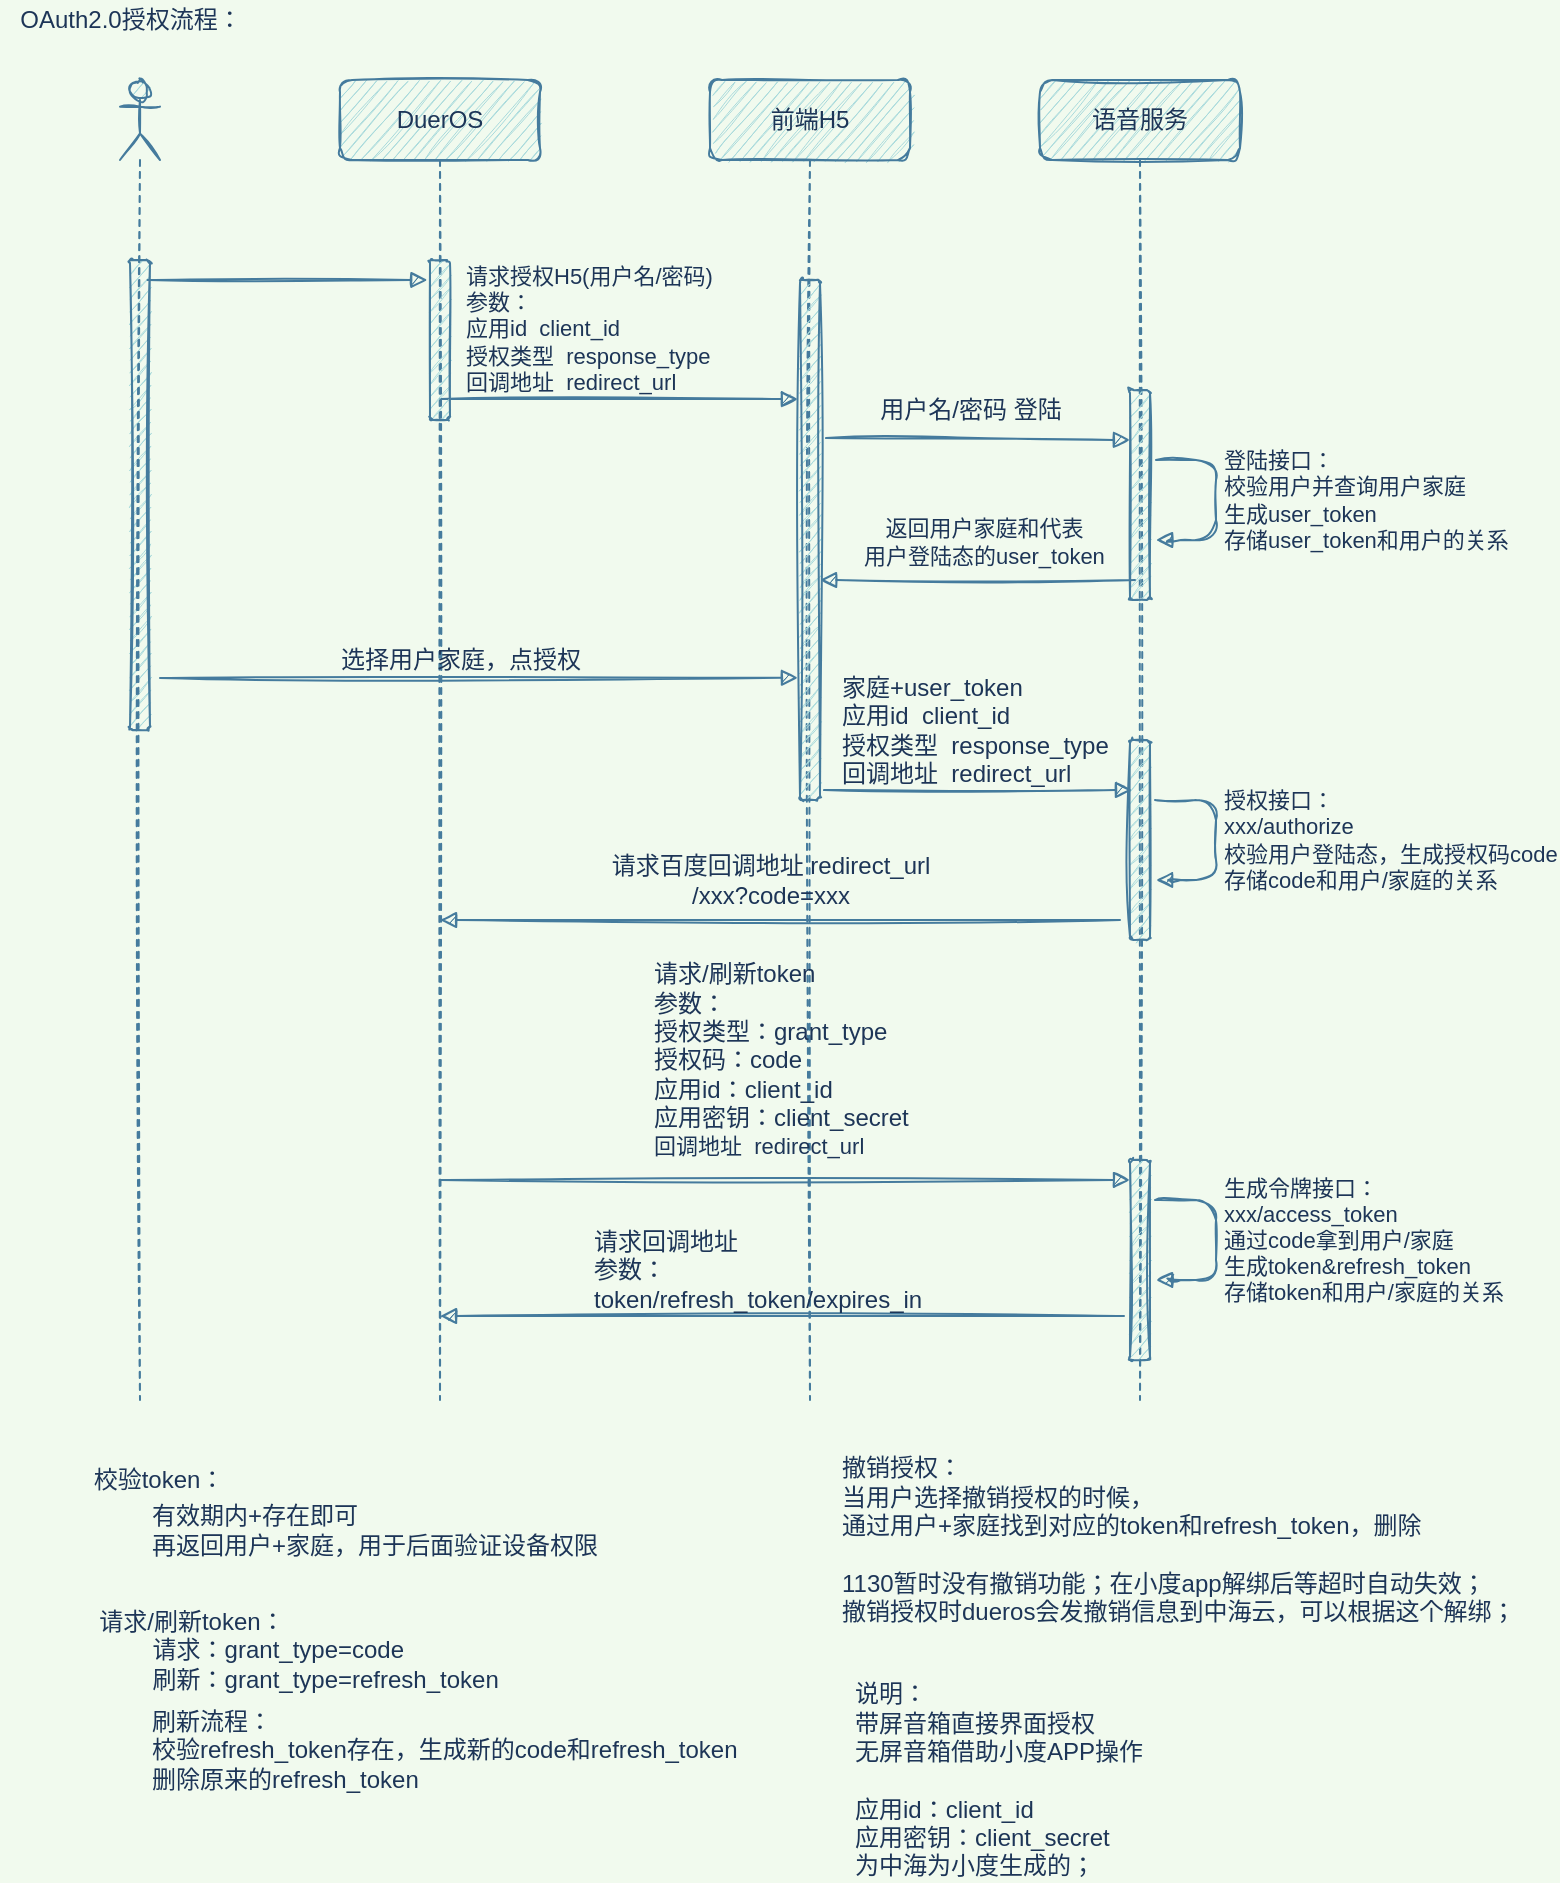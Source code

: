 <mxfile version="14.6.13" type="device" pages="4"><diagram id="kgpKYQtTHZ0yAKxKKP6v" name="授权"><mxGraphModel dx="1106" dy="852" grid="0" gridSize="10" guides="1" tooltips="1" connect="1" arrows="1" fold="1" page="1" pageScale="1" pageWidth="850" pageHeight="1100" background="#F1FAEE" math="0" shadow="0"><root><mxCell id="0"/><mxCell id="1" parent="0"/><mxCell id="9DvEw8QAclFTH_7B0OUG-3" value="DuerOS" style="shape=umlLifeline;perimeter=lifelinePerimeter;whiteSpace=wrap;html=1;container=1;collapsible=0;recursiveResize=0;outlineConnect=0;fillColor=#A8DADC;strokeColor=#457B9D;fontColor=#1D3557;rounded=1;sketch=1;" parent="1" vertex="1"><mxGeometry x="190" y="60" width="100" height="660" as="geometry"/></mxCell><mxCell id="9DvEw8QAclFTH_7B0OUG-5" value="语音服务" style="shape=umlLifeline;perimeter=lifelinePerimeter;whiteSpace=wrap;html=1;container=1;collapsible=0;recursiveResize=0;outlineConnect=0;fillColor=#A8DADC;strokeColor=#457B9D;rounded=1;fontColor=#1D3557;sketch=1;" parent="1" vertex="1"><mxGeometry x="540" y="60" width="100" height="660" as="geometry"/></mxCell><mxCell id="9DvEw8QAclFTH_7B0OUG-42" value="" style="html=1;points=[];perimeter=orthogonalPerimeter;rounded=1;fillColor=#A8DADC;strokeColor=#457B9D;fontColor=#1D3557;sketch=1;" parent="9DvEw8QAclFTH_7B0OUG-5" vertex="1"><mxGeometry x="45" y="330" width="10" height="100" as="geometry"/></mxCell><mxCell id="9DvEw8QAclFTH_7B0OUG-6" value="" style="html=1;points=[];perimeter=orthogonalPerimeter;rounded=1;fillColor=#A8DADC;strokeColor=#457B9D;fontColor=#1D3557;sketch=1;" parent="1" vertex="1"><mxGeometry x="85" y="150" width="10" height="235" as="geometry"/></mxCell><mxCell id="9DvEw8QAclFTH_7B0OUG-11" value="请求授权H5(用户名/密码)&lt;br&gt;参数：&lt;br&gt;应用id&amp;nbsp; client_id&lt;br&gt;授权类型&amp;nbsp; response_type&lt;br&gt;回调地址&amp;nbsp; redirect_url" style="html=1;verticalAlign=bottom;endArrow=block;entryX=-0.1;entryY=0.229;entryDx=0;entryDy=0;entryPerimeter=0;align=left;strokeColor=#457B9D;fontColor=#1D3557;labelBackgroundColor=#F1FAEE;sketch=1;" parent="1" source="9DvEw8QAclFTH_7B0OUG-3" target="9DvEw8QAclFTH_7B0OUG-41" edge="1"><mxGeometry x="-0.883" width="80" relative="1" as="geometry"><mxPoint x="260" y="210" as="sourcePoint"/><mxPoint x="410" y="210" as="targetPoint"/><mxPoint as="offset"/></mxGeometry></mxCell><mxCell id="9DvEw8QAclFTH_7B0OUG-10" value="" style="html=1;points=[];perimeter=orthogonalPerimeter;rounded=1;fillColor=#A8DADC;strokeColor=#457B9D;fontColor=#1D3557;sketch=1;" parent="1" vertex="1"><mxGeometry x="235" y="150" width="10" height="80" as="geometry"/></mxCell><mxCell id="9DvEw8QAclFTH_7B0OUG-13" value="登陆接口：&lt;br&gt;校验用户并查询用户家庭&lt;br&gt;生成user_token&lt;br&gt;存储user_token和用户的关系" style="edgeStyle=orthogonalEdgeStyle;html=1;align=left;spacingLeft=2;endArrow=block;strokeColor=#457B9D;fontColor=#1D3557;labelBackgroundColor=#F1FAEE;sketch=1;" parent="1" edge="1"><mxGeometry relative="1" as="geometry"><mxPoint x="598" y="250" as="sourcePoint"/><Array as="points"><mxPoint x="628" y="250"/><mxPoint x="628" y="290"/><mxPoint x="603" y="290"/></Array><mxPoint x="598" y="290" as="targetPoint"/></mxGeometry></mxCell><mxCell id="9DvEw8QAclFTH_7B0OUG-16" value="" style="html=1;verticalAlign=bottom;endArrow=block;entryX=-0.1;entryY=0.765;entryDx=0;entryDy=0;entryPerimeter=0;strokeColor=#457B9D;fontColor=#1D3557;labelBackgroundColor=#F1FAEE;sketch=1;" parent="1" target="9DvEw8QAclFTH_7B0OUG-41" edge="1"><mxGeometry x="-0.2" y="-150" width="80" relative="1" as="geometry"><mxPoint x="100" y="359" as="sourcePoint"/><mxPoint x="410" y="359" as="targetPoint"/><mxPoint as="offset"/></mxGeometry></mxCell><mxCell id="9DvEw8QAclFTH_7B0OUG-17" value="选择用户家庭，点授权" style="text;html=1;align=center;verticalAlign=middle;resizable=0;points=[];autosize=1;strokeColor=none;rounded=1;fontColor=#1D3557;sketch=1;" parent="1" vertex="1"><mxGeometry x="180" y="340" width="140" height="20" as="geometry"/></mxCell><mxCell id="9DvEw8QAclFTH_7B0OUG-19" value="授权接口：&lt;br&gt;xxx/authorize&lt;br&gt;校验用户登陆态，生成授权码code&lt;br&gt;存储code和用户/家庭的关系" style="edgeStyle=orthogonalEdgeStyle;html=1;align=left;spacingLeft=2;endArrow=block;strokeColor=#457B9D;fontColor=#1D3557;labelBackgroundColor=#F1FAEE;sketch=1;" parent="1" edge="1"><mxGeometry relative="1" as="geometry"><mxPoint x="597.5" y="420" as="sourcePoint"/><Array as="points"><mxPoint x="628" y="420"/><mxPoint x="628" y="460"/><mxPoint x="603" y="460"/></Array><mxPoint x="598" y="460" as="targetPoint"/></mxGeometry></mxCell><mxCell id="9DvEw8QAclFTH_7B0OUG-22" value="" style="shape=umlLifeline;participant=umlActor;perimeter=lifelinePerimeter;whiteSpace=wrap;html=1;container=1;collapsible=0;recursiveResize=0;verticalAlign=top;spacingTop=36;outlineConnect=0;rounded=1;fillColor=#A8DADC;strokeColor=#457B9D;fontColor=#1D3557;sketch=1;" parent="1" vertex="1"><mxGeometry x="80" y="60" width="20" height="660" as="geometry"/></mxCell><mxCell id="9DvEw8QAclFTH_7B0OUG-23" value="前端H5" style="shape=umlLifeline;perimeter=lifelinePerimeter;whiteSpace=wrap;html=1;container=1;collapsible=0;recursiveResize=0;outlineConnect=0;fillColor=#A8DADC;strokeColor=#457B9D;rounded=1;fontColor=#1D3557;sketch=1;" parent="1" vertex="1"><mxGeometry x="375" y="60" width="100" height="660" as="geometry"/></mxCell><mxCell id="9DvEw8QAclFTH_7B0OUG-25" value="" style="html=1;verticalAlign=bottom;endArrow=block;strokeColor=#457B9D;fontColor=#1D3557;labelBackgroundColor=#F1FAEE;sketch=1;" parent="1" edge="1"><mxGeometry x="-0.2" y="-150" width="80" relative="1" as="geometry"><mxPoint x="93.75" y="160" as="sourcePoint"/><mxPoint x="233.75" y="160" as="targetPoint"/><mxPoint as="offset"/></mxGeometry></mxCell><mxCell id="9DvEw8QAclFTH_7B0OUG-27" value="" style="html=1;verticalAlign=bottom;endArrow=block;entryX=0;entryY=0.238;entryDx=0;entryDy=0;entryPerimeter=0;exitX=1.3;exitY=0.304;exitDx=0;exitDy=0;exitPerimeter=0;strokeColor=#457B9D;fontColor=#1D3557;labelBackgroundColor=#F1FAEE;sketch=1;" parent="1" source="9DvEw8QAclFTH_7B0OUG-41" target="9DvEw8QAclFTH_7B0OUG-40" edge="1"><mxGeometry x="-0.2" y="-150" width="80" relative="1" as="geometry"><mxPoint x="440" y="240" as="sourcePoint"/><mxPoint x="570" y="240" as="targetPoint"/><mxPoint as="offset"/></mxGeometry></mxCell><mxCell id="9DvEw8QAclFTH_7B0OUG-28" value="用户名/密码 登陆" style="text;html=1;align=center;verticalAlign=middle;resizable=0;points=[];autosize=1;strokeColor=none;rounded=1;fontColor=#1D3557;sketch=1;" parent="1" vertex="1"><mxGeometry x="450" y="215" width="110" height="20" as="geometry"/></mxCell><mxCell id="9DvEw8QAclFTH_7B0OUG-29" value="" style="html=1;verticalAlign=bottom;endArrow=block;exitX=1.2;exitY=0.981;exitDx=0;exitDy=0;exitPerimeter=0;entryX=0.1;entryY=0.25;entryDx=0;entryDy=0;entryPerimeter=0;strokeColor=#457B9D;fontColor=#1D3557;labelBackgroundColor=#F1FAEE;sketch=1;" parent="1" source="9DvEw8QAclFTH_7B0OUG-41" target="9DvEw8QAclFTH_7B0OUG-42" edge="1"><mxGeometry x="-0.2" y="-150" width="80" relative="1" as="geometry"><mxPoint x="440" y="415" as="sourcePoint"/><mxPoint x="580" y="415" as="targetPoint"/><mxPoint as="offset"/></mxGeometry></mxCell><mxCell id="9DvEw8QAclFTH_7B0OUG-31" value="" style="html=1;verticalAlign=bottom;endArrow=block;strokeColor=#457B9D;fontColor=#1D3557;labelBackgroundColor=#F1FAEE;sketch=1;" parent="1" target="9DvEw8QAclFTH_7B0OUG-3" edge="1"><mxGeometry x="-0.2" y="-150" width="80" relative="1" as="geometry"><mxPoint x="580" y="480" as="sourcePoint"/><mxPoint x="260" y="480" as="targetPoint"/><mxPoint as="offset"/></mxGeometry></mxCell><mxCell id="9DvEw8QAclFTH_7B0OUG-32" value="请求百度回调地址 redirect_url&lt;div&gt;/xxx?code=xxx&lt;/div&gt;" style="text;html=1;align=center;verticalAlign=middle;resizable=0;points=[];autosize=1;strokeColor=none;rounded=1;fontColor=#1D3557;sketch=1;" parent="1" vertex="1"><mxGeometry x="320" y="445" width="170" height="30" as="geometry"/></mxCell><mxCell id="9DvEw8QAclFTH_7B0OUG-34" value="" style="html=1;verticalAlign=bottom;endArrow=block;entryX=0;entryY=0.1;entryDx=0;entryDy=0;entryPerimeter=0;strokeColor=#457B9D;fontColor=#1D3557;labelBackgroundColor=#F1FAEE;sketch=1;" parent="1" source="9DvEw8QAclFTH_7B0OUG-3" target="9DvEw8QAclFTH_7B0OUG-45" edge="1"><mxGeometry x="-0.2" y="-150" width="80" relative="1" as="geometry"><mxPoint x="255" y="610" as="sourcePoint"/><mxPoint x="580" y="610" as="targetPoint"/><mxPoint as="offset"/></mxGeometry></mxCell><mxCell id="9DvEw8QAclFTH_7B0OUG-35" value="请求/刷新token&lt;br&gt;参数：&lt;br&gt;授权类型：grant_type&lt;br&gt;授权码：code&lt;br&gt;应用id：client_id&lt;br&gt;应用密钥：client_secret&lt;br&gt;&lt;span style=&quot;font-size: 11px;&quot;&gt;回调地址&amp;nbsp; redirect_url&lt;/span&gt;" style="text;html=1;align=left;verticalAlign=middle;resizable=0;points=[];autosize=1;strokeColor=none;rounded=1;fontColor=#1D3557;labelBackgroundColor=none;sketch=1;" parent="1" vertex="1"><mxGeometry x="345" y="500" width="140" height="100" as="geometry"/></mxCell><mxCell id="9DvEw8QAclFTH_7B0OUG-37" value="生成令牌接口：&lt;br&gt;xxx/access_token&lt;br&gt;通过code拿到用户/家庭&lt;br&gt;生成token&amp;amp;refresh_token&lt;br&gt;存储token和用户/家庭的关系" style="edgeStyle=orthogonalEdgeStyle;html=1;align=left;spacingLeft=2;endArrow=block;strokeColor=#457B9D;fontColor=#1D3557;labelBackgroundColor=#F1FAEE;sketch=1;" parent="1" edge="1"><mxGeometry relative="1" as="geometry"><mxPoint x="597.5" y="620" as="sourcePoint"/><Array as="points"><mxPoint x="628" y="620"/><mxPoint x="628" y="660"/><mxPoint x="603" y="660"/></Array><mxPoint x="598" y="660" as="targetPoint"/></mxGeometry></mxCell><mxCell id="9DvEw8QAclFTH_7B0OUG-38" value="" style="html=1;verticalAlign=bottom;endArrow=block;exitX=-0.3;exitY=0.78;exitDx=0;exitDy=0;exitPerimeter=0;strokeColor=#457B9D;fontColor=#1D3557;labelBackgroundColor=#F1FAEE;sketch=1;" parent="1" source="9DvEw8QAclFTH_7B0OUG-45" target="9DvEw8QAclFTH_7B0OUG-3" edge="1"><mxGeometry x="-0.2" y="-150" width="80" relative="1" as="geometry"><mxPoint x="560" y="680" as="sourcePoint"/><mxPoint x="260" y="680" as="targetPoint"/><mxPoint as="offset"/></mxGeometry></mxCell><mxCell id="9DvEw8QAclFTH_7B0OUG-39" value="请求回调地址&lt;br&gt;参数：&lt;br&gt;token/refresh_token/expires_in" style="text;html=1;align=left;verticalAlign=middle;resizable=0;points=[];autosize=1;strokeColor=none;rounded=1;fontColor=#1D3557;sketch=1;" parent="1" vertex="1"><mxGeometry x="315" y="630" width="180" height="50" as="geometry"/></mxCell><mxCell id="9DvEw8QAclFTH_7B0OUG-40" value="" style="html=1;points=[];perimeter=orthogonalPerimeter;rounded=1;fillColor=#A8DADC;strokeColor=#457B9D;fontColor=#1D3557;sketch=1;" parent="1" vertex="1"><mxGeometry x="585" y="215" width="10" height="105" as="geometry"/></mxCell><mxCell id="9DvEw8QAclFTH_7B0OUG-41" value="" style="html=1;points=[];perimeter=orthogonalPerimeter;rounded=1;fillColor=#A8DADC;strokeColor=#457B9D;fontColor=#1D3557;sketch=1;" parent="1" vertex="1"><mxGeometry x="420" y="160" width="10" height="260" as="geometry"/></mxCell><mxCell id="9DvEw8QAclFTH_7B0OUG-45" value="" style="html=1;points=[];perimeter=orthogonalPerimeter;rounded=1;fillColor=#A8DADC;strokeColor=#457B9D;fontColor=#1D3557;sketch=1;" parent="1" vertex="1"><mxGeometry x="585" y="600" width="10" height="100" as="geometry"/></mxCell><mxCell id="9DvEw8QAclFTH_7B0OUG-46" value="OAuth2.0授权流程：" style="text;html=1;align=center;verticalAlign=middle;resizable=0;points=[];autosize=1;strokeColor=none;rounded=1;fontColor=#1D3557;sketch=1;" parent="1" vertex="1"><mxGeometry x="20" y="20" width="130" height="20" as="geometry"/></mxCell><mxCell id="9DvEw8QAclFTH_7B0OUG-47" value="&lt;div style=&quot;text-align: left&quot;&gt;&lt;span&gt;说明：&lt;/span&gt;&lt;/div&gt;&lt;div style=&quot;text-align: left&quot;&gt;&lt;span&gt;带屏音箱直接界面授权&lt;/span&gt;&lt;/div&gt;&lt;div style=&quot;text-align: left&quot;&gt;&lt;span&gt;无屏音箱借助小度APP操作&lt;/span&gt;&lt;/div&gt;&lt;div style=&quot;text-align: left&quot;&gt;&lt;br&gt;&lt;/div&gt;&lt;div style=&quot;text-align: left&quot;&gt;&lt;span&gt;应用id：client_id&lt;/span&gt;&lt;/div&gt;&lt;div style=&quot;text-align: left&quot;&gt;&lt;span&gt;应用密钥：client_secret&lt;/span&gt;&lt;/div&gt;&lt;div style=&quot;text-align: left&quot;&gt;&lt;span&gt;为中海为小度生成的；&lt;/span&gt;&lt;/div&gt;" style="text;html=1;align=center;verticalAlign=middle;resizable=0;points=[];autosize=1;strokeColor=none;rounded=1;fontColor=#1D3557;sketch=1;" parent="1" vertex="1"><mxGeometry x="438.75" y="860" width="160" height="100" as="geometry"/></mxCell><mxCell id="9DvEw8QAclFTH_7B0OUG-48" value="校验token：" style="text;html=1;align=center;verticalAlign=middle;resizable=0;points=[];autosize=1;strokeColor=none;rounded=1;fontColor=#1D3557;sketch=1;" parent="1" vertex="1"><mxGeometry x="58.75" y="750" width="80" height="20" as="geometry"/></mxCell><mxCell id="9DvEw8QAclFTH_7B0OUG-49" value="有效期内+存在即可&lt;br&gt;再返回用户+家庭，用于后面验证设备权限" style="text;html=1;align=left;verticalAlign=middle;resizable=0;points=[];autosize=1;strokeColor=none;rounded=1;fontColor=#1D3557;sketch=1;" parent="1" vertex="1"><mxGeometry x="93.75" y="770" width="240" height="30" as="geometry"/></mxCell><mxCell id="9DvEw8QAclFTH_7B0OUG-50" value="&lt;div style=&quot;text-align: left&quot;&gt;&lt;span&gt;请求/刷新token：&lt;/span&gt;&lt;/div&gt;&lt;div style=&quot;text-align: left&quot;&gt;&lt;span&gt;&amp;nbsp; &amp;nbsp; &amp;nbsp; &amp;nbsp; 请求：grant_type=code&lt;/span&gt;&lt;/div&gt;&lt;div style=&quot;text-align: left&quot;&gt;&lt;span&gt;&amp;nbsp; &amp;nbsp; &amp;nbsp; &amp;nbsp; 刷新：grant_type=refresh_token&lt;/span&gt;&lt;/div&gt;" style="text;html=1;align=center;verticalAlign=middle;resizable=0;points=[];autosize=1;strokeColor=none;rounded=1;fontColor=#1D3557;sketch=1;" parent="1" vertex="1"><mxGeometry x="58.75" y="820" width="220" height="50" as="geometry"/></mxCell><mxCell id="9DvEw8QAclFTH_7B0OUG-51" value="刷新流程：&lt;br&gt;校验refresh_token存在，生成新的code和refresh_token&lt;span&gt;&lt;br&gt;删除原来的refresh_token&lt;/span&gt;" style="text;html=1;align=left;verticalAlign=middle;resizable=0;points=[];autosize=1;strokeColor=none;rounded=1;fontColor=#1D3557;sketch=1;" parent="1" vertex="1"><mxGeometry x="93.75" y="870" width="310" height="50" as="geometry"/></mxCell><mxCell id="9DvEw8QAclFTH_7B0OUG-52" value="撤销授权：&lt;br&gt;当用户选择撤销授权的时候，&lt;br&gt;通过用户+家庭找到对应的token和refresh_token，删除&lt;br&gt;&lt;br&gt;1130暂时没有撤销功能；在小度app解绑后等超时自动失效；&lt;br&gt;撤销授权时dueros会发撤销信息到中海云，可以根据这个解绑；" style="text;html=1;align=left;verticalAlign=middle;resizable=0;points=[];autosize=1;strokeColor=none;rounded=1;fontColor=#1D3557;sketch=1;" parent="1" vertex="1"><mxGeometry x="438.75" y="746" width="347" height="88" as="geometry"/></mxCell><mxCell id="b0Vo0HDouhy7C990zLeL-1" value="" style="html=1;verticalAlign=bottom;endArrow=block;exitX=-0.3;exitY=0.78;exitDx=0;exitDy=0;exitPerimeter=0;strokeColor=#457B9D;fontColor=#1D3557;labelBackgroundColor=#F1FAEE;sketch=1;" parent="1" edge="1"><mxGeometry x="-0.2" y="-150" width="80" relative="1" as="geometry"><mxPoint x="587.5" y="310" as="sourcePoint"/><mxPoint x="430" y="310" as="targetPoint"/><mxPoint as="offset"/></mxGeometry></mxCell><mxCell id="b0Vo0HDouhy7C990zLeL-2" value="&lt;div style=&quot;text-align: center&quot;&gt;&lt;font face=&quot;helvetica&quot;&gt;&lt;span style=&quot;font-size: 11px;&quot;&gt;返回用户家庭和代表&lt;/span&gt;&lt;/font&gt;&lt;/div&gt;&lt;div style=&quot;text-align: center&quot;&gt;&lt;font face=&quot;helvetica&quot;&gt;&lt;span style=&quot;font-size: 11px;&quot;&gt;用户登陆态的user_token&lt;/span&gt;&lt;/font&gt;&lt;/div&gt;" style="text;whiteSpace=wrap;html=1;rounded=1;labelBackgroundColor=none;fontColor=#1D3557;sketch=1;" parent="1" vertex="1"><mxGeometry x="450" y="270" width="180" height="60" as="geometry"/></mxCell><mxCell id="lOHULsKua1xwIHriif2L-1" value="家庭+user_token&#10;应用id  client_id&#10;授权类型  response_type&#10;回调地址  redirect_url" style="text;whiteSpace=wrap;html=1;fontColor=#1D3557;sketch=1;" parent="1" vertex="1"><mxGeometry x="438.75" y="350" width="160" height="70" as="geometry"/></mxCell></root></mxGraphModel></diagram><diagram id="04i2j5Lxnu7IzzSr7r3O" name="技能回调流程图"><mxGraphModel dx="1106" dy="-248" grid="0" gridSize="10" guides="1" tooltips="1" connect="1" arrows="1" fold="1" page="1" pageScale="1" pageWidth="850" pageHeight="1100" background="#F1FAEE" math="0" shadow="0"><root><mxCell id="PcJsN1WbJPiY39dkae4d-0"/><mxCell id="PcJsN1WbJPiY39dkae4d-1" parent="PcJsN1WbJPiY39dkae4d-0"/><mxCell id="nXljjS4cto_p_VL2iavu-0" value="技能回调接口&lt;br&gt;callback" style="strokeWidth=2;html=1;shape=mxgraph.flowchart.start_1;whiteSpace=wrap;fillColor=#A8DADC;strokeColor=#457B9D;fontColor=#1D3557;sketch=1;" parent="PcJsN1WbJPiY39dkae4d-1" vertex="1"><mxGeometry x="350" y="1130" width="100" height="60" as="geometry"/></mxCell><mxCell id="nXljjS4cto_p_VL2iavu-1" value="判断namespace" style="strokeWidth=2;html=1;shape=mxgraph.flowchart.decision;whiteSpace=wrap;fillColor=#A8DADC;strokeColor=#457B9D;fontColor=#1D3557;sketch=1;" parent="PcJsN1WbJPiY39dkae4d-1" vertex="1"><mxGeometry x="317.5" y="1240" width="165" height="60" as="geometry"/></mxCell><mxCell id="nXljjS4cto_p_VL2iavu-2" value="" style="endArrow=classic;html=1;exitX=0.5;exitY=1;exitDx=0;exitDy=0;exitPerimeter=0;entryX=0.5;entryY=0;entryDx=0;entryDy=0;entryPerimeter=0;labelBackgroundColor=#F1FAEE;strokeColor=#457B9D;fontColor=#1D3557;sketch=1;" parent="PcJsN1WbJPiY39dkae4d-1" source="nXljjS4cto_p_VL2iavu-0" target="nXljjS4cto_p_VL2iavu-1" edge="1"><mxGeometry width="50" height="50" relative="1" as="geometry"><mxPoint x="460" y="1190" as="sourcePoint"/><mxPoint x="600" y="1470" as="targetPoint"/></mxGeometry></mxCell><mxCell id="nXljjS4cto_p_VL2iavu-3" value="设备发现" style="rounded=0;whiteSpace=wrap;html=1;fillColor=#A8DADC;strokeColor=#457B9D;fontColor=#1D3557;sketch=1;" parent="PcJsN1WbJPiY39dkae4d-1" vertex="1"><mxGeometry x="95" y="1360" width="120" height="60" as="geometry"/></mxCell><mxCell id="nXljjS4cto_p_VL2iavu-4" value="设备查询" style="rounded=0;whiteSpace=wrap;html=1;fillColor=#A8DADC;strokeColor=#457B9D;fontColor=#1D3557;sketch=1;" parent="PcJsN1WbJPiY39dkae4d-1" vertex="1"><mxGeometry x="602.5" y="1580" width="120" height="60" as="geometry"/></mxCell><mxCell id="nXljjS4cto_p_VL2iavu-5" value="设备控制" style="rounded=0;whiteSpace=wrap;html=1;fillColor=#A8DADC;strokeColor=#457B9D;fontColor=#1D3557;sketch=1;" parent="PcJsN1WbJPiY39dkae4d-1" vertex="1"><mxGeometry x="350" y="1580" width="120" height="60" as="geometry"/></mxCell><mxCell id="nXljjS4cto_p_VL2iavu-6" value="" style="endArrow=classic;html=1;entryX=0.5;entryY=0;entryDx=0;entryDy=0;labelBackgroundColor=#F1FAEE;strokeColor=#457B9D;fontColor=#1D3557;sketch=1;" parent="PcJsN1WbJPiY39dkae4d-1" edge="1"><mxGeometry width="50" height="50" relative="1" as="geometry"><mxPoint x="400" y="1300" as="sourcePoint"/><mxPoint x="155" y="1360" as="targetPoint"/></mxGeometry></mxCell><mxCell id="nXljjS4cto_p_VL2iavu-7" value="DuerOS.ConnectedHome.Discovery" style="text;html=1;align=center;verticalAlign=middle;resizable=0;points=[];autosize=1;strokeColor=none;fontColor=#1D3557;sketch=1;" parent="PcJsN1WbJPiY39dkae4d-1" vertex="1"><mxGeometry x="110" y="1300" width="210" height="20" as="geometry"/></mxCell><mxCell id="nXljjS4cto_p_VL2iavu-8" value="DuerOS.ConnectedHome.Control" style="text;html=1;align=center;verticalAlign=middle;resizable=0;points=[];autosize=1;strokeColor=none;fontColor=#1D3557;sketch=1;" parent="PcJsN1WbJPiY39dkae4d-1" vertex="1"><mxGeometry x="320" y="1520" width="190" height="20" as="geometry"/></mxCell><UserObject label="DuerOS.ConnectedHome.Query" link="DuerOS.ConnectedHome.Query" id="nXljjS4cto_p_VL2iavu-9"><mxCell style="text;whiteSpace=wrap;html=1;fontColor=#1D3557;sketch=1;" parent="PcJsN1WbJPiY39dkae4d-1" vertex="1"><mxGeometry x="592.5" y="1520" width="200" height="30" as="geometry"/></mxCell></UserObject><mxCell id="nXljjS4cto_p_VL2iavu-10" value="&lt;span&gt;判断name=&lt;/span&gt;&lt;br&gt;&lt;span style=&quot;text-align: left&quot;&gt;DiscoverAppliancesRequest&lt;/span&gt;" style="rhombus;whiteSpace=wrap;html=1;fillColor=#A8DADC;strokeColor=#457B9D;fontColor=#1D3557;sketch=1;" parent="PcJsN1WbJPiY39dkae4d-1" vertex="1"><mxGeometry x="50" y="1470" width="220" height="80" as="geometry"/></mxCell><mxCell id="nXljjS4cto_p_VL2iavu-11" value="" style="endArrow=classic;html=1;labelBackgroundColor=#F1FAEE;strokeColor=#457B9D;fontColor=#1D3557;sketch=1;" parent="PcJsN1WbJPiY39dkae4d-1" target="nXljjS4cto_p_VL2iavu-10" edge="1"><mxGeometry width="50" height="50" relative="1" as="geometry"><mxPoint x="159" y="1420" as="sourcePoint"/><mxPoint x="410" y="1250" as="targetPoint"/></mxGeometry></mxCell><mxCell id="nXljjS4cto_p_VL2iavu-12" value="判断token有效性" style="rhombus;whiteSpace=wrap;html=1;fillColor=#A8DADC;strokeColor=#457B9D;fontColor=#1D3557;sketch=1;" parent="PcJsN1WbJPiY39dkae4d-1" vertex="1"><mxGeometry x="80" y="1600" width="160" height="60" as="geometry"/></mxCell><mxCell id="nXljjS4cto_p_VL2iavu-13" value="" style="endArrow=classic;html=1;labelBackgroundColor=#F1FAEE;strokeColor=#457B9D;fontColor=#1D3557;sketch=1;" parent="PcJsN1WbJPiY39dkae4d-1" edge="1"><mxGeometry width="50" height="50" relative="1" as="geometry"><mxPoint x="159.5" y="1550" as="sourcePoint"/><mxPoint x="160.057" y="1600.161" as="targetPoint"/></mxGeometry></mxCell><mxCell id="nXljjS4cto_p_VL2iavu-14" value="根据token获取homeId" style="rounded=0;whiteSpace=wrap;html=1;fillColor=#A8DADC;strokeColor=#457B9D;fontColor=#1D3557;sketch=1;" parent="PcJsN1WbJPiY39dkae4d-1" vertex="1"><mxGeometry x="100" y="1710" width="120" height="60" as="geometry"/></mxCell><mxCell id="nXljjS4cto_p_VL2iavu-15" value="" style="endArrow=classic;html=1;labelBackgroundColor=#F1FAEE;strokeColor=#457B9D;fontColor=#1D3557;sketch=1;" parent="PcJsN1WbJPiY39dkae4d-1" edge="1"><mxGeometry width="50" height="50" relative="1" as="geometry"><mxPoint x="159.5" y="1660" as="sourcePoint"/><mxPoint x="160.057" y="1710.161" as="targetPoint"/></mxGeometry></mxCell><mxCell id="nXljjS4cto_p_VL2iavu-16" value="查询家庭下所有设备" style="rounded=0;whiteSpace=wrap;html=1;fillColor=#A8DADC;strokeColor=#457B9D;fontColor=#1D3557;sketch=1;" parent="PcJsN1WbJPiY39dkae4d-1" vertex="1"><mxGeometry x="100" y="1820" width="120" height="60" as="geometry"/></mxCell><mxCell id="nXljjS4cto_p_VL2iavu-17" value="" style="endArrow=classic;html=1;labelBackgroundColor=#F1FAEE;strokeColor=#457B9D;fontColor=#1D3557;sketch=1;" parent="PcJsN1WbJPiY39dkae4d-1" edge="1"><mxGeometry width="50" height="50" relative="1" as="geometry"><mxPoint x="159.5" y="1770" as="sourcePoint"/><mxPoint x="160.057" y="1820.161" as="targetPoint"/></mxGeometry></mxCell><mxCell id="nXljjS4cto_p_VL2iavu-18" value="处理设备拆分场景&lt;br&gt;如果pid需要拆分，&lt;br&gt;则查询自设备拆分表，进行设备拆分" style="rounded=0;whiteSpace=wrap;html=1;fillColor=#A8DADC;strokeColor=#457B9D;fontColor=#1D3557;sketch=1;" parent="PcJsN1WbJPiY39dkae4d-1" vertex="1"><mxGeometry x="100" y="1930" width="120" height="60" as="geometry"/></mxCell><mxCell id="nXljjS4cto_p_VL2iavu-19" value="" style="endArrow=classic;html=1;labelBackgroundColor=#F1FAEE;strokeColor=#457B9D;fontColor=#1D3557;sketch=1;" parent="PcJsN1WbJPiY39dkae4d-1" edge="1"><mxGeometry width="50" height="50" relative="1" as="geometry"><mxPoint x="159.5" y="1880" as="sourcePoint"/><mxPoint x="160.057" y="1930.161" as="targetPoint"/></mxGeometry></mxCell><mxCell id="nXljjS4cto_p_VL2iavu-20" value="查询设备与房间的映射关系" style="rounded=0;whiteSpace=wrap;html=1;fillColor=#A8DADC;strokeColor=#457B9D;fontColor=#1D3557;sketch=1;" parent="PcJsN1WbJPiY39dkae4d-1" vertex="1"><mxGeometry x="100" y="2040" width="120" height="60" as="geometry"/></mxCell><mxCell id="nXljjS4cto_p_VL2iavu-21" value="" style="endArrow=classic;html=1;labelBackgroundColor=#F1FAEE;strokeColor=#457B9D;fontColor=#1D3557;sketch=1;" parent="PcJsN1WbJPiY39dkae4d-1" edge="1"><mxGeometry width="50" height="50" relative="1" as="geometry"><mxPoint x="159.5" y="1990" as="sourcePoint"/><mxPoint x="160.057" y="2040.161" as="targetPoint"/></mxGeometry></mxCell><mxCell id="nXljjS4cto_p_VL2iavu-22" value="在voice_control_config查询每个设备支持的指令" style="rounded=0;whiteSpace=wrap;html=1;fillColor=#A8DADC;strokeColor=#457B9D;fontColor=#1D3557;sketch=1;" parent="PcJsN1WbJPiY39dkae4d-1" vertex="1"><mxGeometry x="100" y="2150" width="120" height="60" as="geometry"/></mxCell><mxCell id="nXljjS4cto_p_VL2iavu-23" value="" style="endArrow=classic;html=1;labelBackgroundColor=#F1FAEE;strokeColor=#457B9D;fontColor=#1D3557;sketch=1;" parent="PcJsN1WbJPiY39dkae4d-1" edge="1"><mxGeometry width="50" height="50" relative="1" as="geometry"><mxPoint x="159.5" y="2100" as="sourcePoint"/><mxPoint x="160.057" y="2150.161" as="targetPoint"/></mxGeometry></mxCell><mxCell id="nXljjS4cto_p_VL2iavu-24" value="梳理房间名-设备映射关系" style="rounded=0;whiteSpace=wrap;html=1;fillColor=#A8DADC;strokeColor=#457B9D;fontColor=#1D3557;sketch=1;" parent="PcJsN1WbJPiY39dkae4d-1" vertex="1"><mxGeometry x="100" y="2260" width="120" height="60" as="geometry"/></mxCell><mxCell id="nXljjS4cto_p_VL2iavu-25" value="" style="endArrow=classic;html=1;labelBackgroundColor=#F1FAEE;strokeColor=#457B9D;fontColor=#1D3557;sketch=1;" parent="PcJsN1WbJPiY39dkae4d-1" edge="1"><mxGeometry width="50" height="50" relative="1" as="geometry"><mxPoint x="159.5" y="2210" as="sourcePoint"/><mxPoint x="160.057" y="2260.161" as="targetPoint"/></mxGeometry></mxCell><mxCell id="nXljjS4cto_p_VL2iavu-26" value="&lt;pre style=&quot;background-color: #2b2b2b ; color: #a9b7c6 ; font-family: &amp;#34;monaco&amp;#34; , monospace ; font-size: 10.5pt&quot;&gt;&lt;br&gt;&lt;/pre&gt;" style="text;whiteSpace=wrap;html=1;fontColor=#1D3557;sketch=1;" parent="PcJsN1WbJPiY39dkae4d-1" vertex="1"><mxGeometry x="290" y="2360" width="270" height="60" as="geometry"/></mxCell><mxCell id="nXljjS4cto_p_VL2iavu-27" value="通过设备品类获取设备对应的小度类型&amp;nbsp;" style="rounded=0;whiteSpace=wrap;html=1;fillColor=#A8DADC;strokeColor=#457B9D;fontColor=#1D3557;sketch=1;" parent="PcJsN1WbJPiY39dkae4d-1" vertex="1"><mxGeometry x="100" y="2370" width="120" height="60" as="geometry"/></mxCell><mxCell id="nXljjS4cto_p_VL2iavu-28" value="" style="endArrow=classic;html=1;labelBackgroundColor=#F1FAEE;strokeColor=#457B9D;fontColor=#1D3557;sketch=1;" parent="PcJsN1WbJPiY39dkae4d-1" edge="1"><mxGeometry width="50" height="50" relative="1" as="geometry"><mxPoint x="159.5" y="2320" as="sourcePoint"/><mxPoint x="160.057" y="2370.161" as="targetPoint"/></mxGeometry></mxCell><mxCell id="nXljjS4cto_p_VL2iavu-29" value="组装返回报文&lt;br&gt;返回的场景/设备列表/房间分组" style="rounded=0;whiteSpace=wrap;html=1;fillColor=#A8DADC;strokeColor=#457B9D;fontColor=#1D3557;sketch=1;" parent="PcJsN1WbJPiY39dkae4d-1" vertex="1"><mxGeometry x="100" y="2480" width="120" height="60" as="geometry"/></mxCell><mxCell id="nXljjS4cto_p_VL2iavu-30" value="" style="endArrow=classic;html=1;labelBackgroundColor=#F1FAEE;strokeColor=#457B9D;fontColor=#1D3557;sketch=1;" parent="PcJsN1WbJPiY39dkae4d-1" edge="1"><mxGeometry width="50" height="50" relative="1" as="geometry"><mxPoint x="159.5" y="2430" as="sourcePoint"/><mxPoint x="160.057" y="2480.161" as="targetPoint"/></mxGeometry></mxCell><mxCell id="nXljjS4cto_p_VL2iavu-31" value="判断token有效性" style="rhombus;whiteSpace=wrap;html=1;fillColor=#A8DADC;strokeColor=#457B9D;fontColor=#1D3557;sketch=1;" parent="PcJsN1WbJPiY39dkae4d-1" vertex="1"><mxGeometry x="460" y="1350" width="160" height="60" as="geometry"/></mxCell><mxCell id="nXljjS4cto_p_VL2iavu-32" value="" style="endArrow=classic;html=1;entryX=0.5;entryY=0;entryDx=0;entryDy=0;labelBackgroundColor=#F1FAEE;strokeColor=#457B9D;fontColor=#1D3557;sketch=1;" parent="PcJsN1WbJPiY39dkae4d-1" target="nXljjS4cto_p_VL2iavu-31" edge="1"><mxGeometry width="50" height="50" relative="1" as="geometry"><mxPoint x="400" y="1300" as="sourcePoint"/><mxPoint x="400.057" y="1470.161" as="targetPoint"/></mxGeometry></mxCell><mxCell id="nXljjS4cto_p_VL2iavu-33" value="" style="endArrow=classic;html=1;labelBackgroundColor=#F1FAEE;strokeColor=#457B9D;fontColor=#1D3557;sketch=1;" parent="PcJsN1WbJPiY39dkae4d-1" edge="1"><mxGeometry width="50" height="50" relative="1" as="geometry"><mxPoint x="539.5" y="1410" as="sourcePoint"/><mxPoint x="540.057" y="1460.161" as="targetPoint"/></mxGeometry></mxCell><mxCell id="nXljjS4cto_p_VL2iavu-34" value="判断namespace" style="rhombus;whiteSpace=wrap;html=1;fillColor=#A8DADC;strokeColor=#457B9D;fontColor=#1D3557;sketch=1;" parent="PcJsN1WbJPiY39dkae4d-1" vertex="1"><mxGeometry x="460" y="1460" width="160" height="60" as="geometry"/></mxCell><mxCell id="nXljjS4cto_p_VL2iavu-35" value="" style="endArrow=classic;html=1;labelBackgroundColor=#F1FAEE;strokeColor=#457B9D;fontColor=#1D3557;sketch=1;" parent="PcJsN1WbJPiY39dkae4d-1" edge="1"><mxGeometry width="50" height="50" relative="1" as="geometry"><mxPoint x="540" y="1520" as="sourcePoint"/><mxPoint x="410" y="1580" as="targetPoint"/></mxGeometry></mxCell><mxCell id="nXljjS4cto_p_VL2iavu-36" value="" style="endArrow=classic;html=1;entryX=0.5;entryY=0;entryDx=0;entryDy=0;labelBackgroundColor=#F1FAEE;strokeColor=#457B9D;fontColor=#1D3557;sketch=1;" parent="PcJsN1WbJPiY39dkae4d-1" target="nXljjS4cto_p_VL2iavu-4" edge="1"><mxGeometry width="50" height="50" relative="1" as="geometry"><mxPoint x="540" y="1520" as="sourcePoint"/><mxPoint x="560.057" y="1480.161" as="targetPoint"/></mxGeometry></mxCell><mxCell id="nXljjS4cto_p_VL2iavu-37" value="获取devId" style="rounded=0;whiteSpace=wrap;html=1;fillColor=#A8DADC;strokeColor=#457B9D;fontColor=#1D3557;sketch=1;" parent="PcJsN1WbJPiY39dkae4d-1" vertex="1"><mxGeometry x="350" y="1690" width="120" height="60" as="geometry"/></mxCell><mxCell id="nXljjS4cto_p_VL2iavu-38" value="查询场景联动表&lt;br&gt;scene_rule" style="rounded=0;whiteSpace=wrap;html=1;fillColor=#A8DADC;strokeColor=#457B9D;fontColor=#1D3557;sketch=1;" parent="PcJsN1WbJPiY39dkae4d-1" vertex="1"><mxGeometry x="350" y="1800" width="120" height="60" as="geometry"/></mxCell><mxCell id="nXljjS4cto_p_VL2iavu-39" value="如果是场景，用uid/homeId/sceneId&lt;br&gt;去调用场景" style="rounded=0;whiteSpace=wrap;html=1;fillColor=#A8DADC;strokeColor=#457B9D;fontColor=#1D3557;sketch=1;" parent="PcJsN1WbJPiY39dkae4d-1" vertex="1"><mxGeometry x="350" y="1910" width="120" height="60" as="geometry"/></mxCell><mxCell id="nXljjS4cto_p_VL2iavu-40" value="" style="endArrow=classic;html=1;labelBackgroundColor=#F1FAEE;strokeColor=#457B9D;fontColor=#1D3557;sketch=1;" parent="PcJsN1WbJPiY39dkae4d-1" edge="1"><mxGeometry width="50" height="50" relative="1" as="geometry"><mxPoint x="414.5" y="1639.84" as="sourcePoint"/><mxPoint x="415.057" y="1690.001" as="targetPoint"/></mxGeometry></mxCell><mxCell id="nXljjS4cto_p_VL2iavu-41" value="" style="endArrow=classic;html=1;labelBackgroundColor=#F1FAEE;strokeColor=#457B9D;fontColor=#1D3557;sketch=1;" parent="PcJsN1WbJPiY39dkae4d-1" edge="1"><mxGeometry width="50" height="50" relative="1" as="geometry"><mxPoint x="409.5" y="1750" as="sourcePoint"/><mxPoint x="410.057" y="1800.161" as="targetPoint"/></mxGeometry></mxCell><mxCell id="nXljjS4cto_p_VL2iavu-42" value="" style="endArrow=classic;html=1;labelBackgroundColor=#F1FAEE;strokeColor=#457B9D;fontColor=#1D3557;sketch=1;" parent="PcJsN1WbJPiY39dkae4d-1" edge="1"><mxGeometry width="50" height="50" relative="1" as="geometry"><mxPoint x="409.5" y="1860" as="sourcePoint"/><mxPoint x="410.057" y="1910.161" as="targetPoint"/></mxGeometry></mxCell><mxCell id="nXljjS4cto_p_VL2iavu-43" value="如果是设备，&lt;br&gt;先处理设备拆分情况，如果是自设备，把devId改为主设备的" style="rounded=0;whiteSpace=wrap;html=1;fillColor=#A8DADC;strokeColor=#457B9D;fontColor=#1D3557;sketch=1;" parent="PcJsN1WbJPiY39dkae4d-1" vertex="1"><mxGeometry x="350" y="2020" width="120" height="60" as="geometry"/></mxCell><mxCell id="nXljjS4cto_p_VL2iavu-44" value="attr参数处理" style="rounded=0;whiteSpace=wrap;html=1;fillColor=#A8DADC;strokeColor=#457B9D;fontColor=#1D3557;sketch=1;" parent="PcJsN1WbJPiY39dkae4d-1" vertex="1"><mxGeometry x="350" y="2130" width="120" height="60" as="geometry"/></mxCell><mxCell id="nXljjS4cto_p_VL2iavu-45" value="&lt;pre style=&quot;background-color: #2b2b2b ; color: #a9b7c6 ; font-family: &amp;#34;monaco&amp;#34; , monospace ; font-size: 10.5pt&quot;&gt;&lt;br&gt;&lt;/pre&gt;" style="text;whiteSpace=wrap;html=1;fontColor=#1D3557;sketch=1;" parent="PcJsN1WbJPiY39dkae4d-1" vertex="1"><mxGeometry x="537.5" y="2300" width="290" height="60" as="geometry"/></mxCell><mxCell id="nXljjS4cto_p_VL2iavu-46" value="" style="edgeStyle=orthogonalEdgeStyle;rounded=0;orthogonalLoop=1;jettySize=auto;html=1;labelBackgroundColor=#F1FAEE;strokeColor=#457B9D;fontColor=#1D3557;sketch=1;" parent="PcJsN1WbJPiY39dkae4d-1" source="nXljjS4cto_p_VL2iavu-47" target="nXljjS4cto_p_VL2iavu-48" edge="1"><mxGeometry relative="1" as="geometry"/></mxCell><mxCell id="nXljjS4cto_p_VL2iavu-47" value="获取配置表中小度指令-产品指令对应关系" style="rounded=0;whiteSpace=wrap;html=1;fillColor=#A8DADC;strokeColor=#457B9D;fontColor=#1D3557;sketch=1;" parent="PcJsN1WbJPiY39dkae4d-1" vertex="1"><mxGeometry x="350" y="2240" width="120" height="60" as="geometry"/></mxCell><mxCell id="nXljjS4cto_p_VL2iavu-48" value="转换控制指令，&lt;br&gt;下发指令到融合平台" style="rounded=0;whiteSpace=wrap;html=1;fillColor=#A8DADC;strokeColor=#457B9D;fontColor=#1D3557;sketch=1;" parent="PcJsN1WbJPiY39dkae4d-1" vertex="1"><mxGeometry x="350" y="2350" width="120" height="60" as="geometry"/></mxCell><mxCell id="nXljjS4cto_p_VL2iavu-49" value="" style="endArrow=classic;html=1;labelBackgroundColor=#F1FAEE;strokeColor=#457B9D;fontColor=#1D3557;sketch=1;" parent="PcJsN1WbJPiY39dkae4d-1" edge="1"><mxGeometry width="50" height="50" relative="1" as="geometry"><mxPoint x="409.5" y="1970" as="sourcePoint"/><mxPoint x="410.057" y="2020.161" as="targetPoint"/></mxGeometry></mxCell><mxCell id="nXljjS4cto_p_VL2iavu-50" value="" style="endArrow=classic;html=1;labelBackgroundColor=#F1FAEE;strokeColor=#457B9D;fontColor=#1D3557;sketch=1;" parent="PcJsN1WbJPiY39dkae4d-1" edge="1"><mxGeometry width="50" height="50" relative="1" as="geometry"><mxPoint x="409.5" y="2080" as="sourcePoint"/><mxPoint x="410.057" y="2130.161" as="targetPoint"/></mxGeometry></mxCell><mxCell id="nXljjS4cto_p_VL2iavu-51" value="" style="endArrow=classic;html=1;labelBackgroundColor=#F1FAEE;strokeColor=#457B9D;fontColor=#1D3557;sketch=1;" parent="PcJsN1WbJPiY39dkae4d-1" edge="1"><mxGeometry width="50" height="50" relative="1" as="geometry"><mxPoint x="409.5" y="2190" as="sourcePoint"/><mxPoint x="410.057" y="2240.161" as="targetPoint"/></mxGeometry></mxCell><mxCell id="nXljjS4cto_p_VL2iavu-52" value="" style="endArrow=classic;html=1;labelBackgroundColor=#F1FAEE;strokeColor=#457B9D;fontColor=#1D3557;sketch=1;" parent="PcJsN1WbJPiY39dkae4d-1" edge="1"><mxGeometry width="50" height="50" relative="1" as="geometry"><mxPoint x="409.5" y="2410" as="sourcePoint"/><mxPoint x="410.057" y="2460.161" as="targetPoint"/></mxGeometry></mxCell><mxCell id="nXljjS4cto_p_VL2iavu-53" value="组装返回报文" style="rounded=0;whiteSpace=wrap;html=1;fillColor=#A8DADC;strokeColor=#457B9D;fontColor=#1D3557;sketch=1;" parent="PcJsN1WbJPiY39dkae4d-1" vertex="1"><mxGeometry x="350" y="2460" width="120" height="60" as="geometry"/></mxCell><mxCell id="nXljjS4cto_p_VL2iavu-54" value="获取devId，&lt;br&gt;查询设备" style="rounded=0;whiteSpace=wrap;html=1;fillColor=#A8DADC;strokeColor=#457B9D;fontColor=#1D3557;sketch=1;" parent="PcJsN1WbJPiY39dkae4d-1" vertex="1"><mxGeometry x="602.5" y="1690" width="120" height="60" as="geometry"/></mxCell><mxCell id="nXljjS4cto_p_VL2iavu-55" value="" style="endArrow=classic;html=1;exitX=0.5;exitY=1;exitDx=0;exitDy=0;labelBackgroundColor=#F1FAEE;strokeColor=#457B9D;fontColor=#1D3557;sketch=1;" parent="PcJsN1WbJPiY39dkae4d-1" source="nXljjS4cto_p_VL2iavu-4" edge="1"><mxGeometry width="50" height="50" relative="1" as="geometry"><mxPoint x="424.5" y="1649.84" as="sourcePoint"/><mxPoint x="663" y="1690" as="targetPoint"/></mxGeometry></mxCell><mxCell id="nXljjS4cto_p_VL2iavu-56" value="获取配置表中小度指令-产品指令对应关系" style="rounded=0;whiteSpace=wrap;html=1;fillColor=#A8DADC;strokeColor=#457B9D;fontColor=#1D3557;sketch=1;" parent="PcJsN1WbJPiY39dkae4d-1" vertex="1"><mxGeometry x="602.5" y="1800" width="120" height="60" as="geometry"/></mxCell><mxCell id="nXljjS4cto_p_VL2iavu-57" value="" style="endArrow=classic;html=1;labelBackgroundColor=#F1FAEE;strokeColor=#457B9D;fontColor=#1D3557;sketch=1;" parent="PcJsN1WbJPiY39dkae4d-1" edge="1"><mxGeometry width="50" height="50" relative="1" as="geometry"><mxPoint x="662" y="1749.84" as="sourcePoint"/><mxPoint x="662.557" y="1800.001" as="targetPoint"/></mxGeometry></mxCell><mxCell id="nXljjS4cto_p_VL2iavu-58" value="从queryConfigs获取产品设备属性" style="rounded=0;whiteSpace=wrap;html=1;fillColor=#A8DADC;strokeColor=#457B9D;fontColor=#1D3557;sketch=1;" parent="PcJsN1WbJPiY39dkae4d-1" vertex="1"><mxGeometry x="602.5" y="1910" width="120" height="60" as="geometry"/></mxCell><mxCell id="nXljjS4cto_p_VL2iavu-59" value="从设备状态表查询设备状态" style="rounded=0;whiteSpace=wrap;html=1;fillColor=#A8DADC;strokeColor=#457B9D;fontColor=#1D3557;sketch=1;" parent="PcJsN1WbJPiY39dkae4d-1" vertex="1"><mxGeometry x="602.5" y="2020" width="120" height="60" as="geometry"/></mxCell><mxCell id="nXljjS4cto_p_VL2iavu-60" value="" style="endArrow=classic;html=1;labelBackgroundColor=#F1FAEE;strokeColor=#457B9D;fontColor=#1D3557;sketch=1;" parent="PcJsN1WbJPiY39dkae4d-1" edge="1"><mxGeometry width="50" height="50" relative="1" as="geometry"><mxPoint x="660" y="1860" as="sourcePoint"/><mxPoint x="660.557" y="1910.161" as="targetPoint"/></mxGeometry></mxCell><mxCell id="nXljjS4cto_p_VL2iavu-61" value="" style="endArrow=classic;html=1;labelBackgroundColor=#F1FAEE;strokeColor=#457B9D;fontColor=#1D3557;sketch=1;" parent="PcJsN1WbJPiY39dkae4d-1" edge="1"><mxGeometry width="50" height="50" relative="1" as="geometry"><mxPoint x="662" y="1969.84" as="sourcePoint"/><mxPoint x="662.557" y="2020.001" as="targetPoint"/></mxGeometry></mxCell><mxCell id="nXljjS4cto_p_VL2iavu-62" value="转换为小度需要的参数" style="rounded=0;whiteSpace=wrap;html=1;fillColor=#A8DADC;strokeColor=#457B9D;fontColor=#1D3557;sketch=1;" parent="PcJsN1WbJPiY39dkae4d-1" vertex="1"><mxGeometry x="602.5" y="2130" width="120" height="60" as="geometry"/></mxCell><mxCell id="nXljjS4cto_p_VL2iavu-63" value="组装返回报文" style="rounded=0;whiteSpace=wrap;html=1;fillColor=#A8DADC;strokeColor=#457B9D;fontColor=#1D3557;sketch=1;" parent="PcJsN1WbJPiY39dkae4d-1" vertex="1"><mxGeometry x="602.5" y="2240" width="120" height="60" as="geometry"/></mxCell><mxCell id="nXljjS4cto_p_VL2iavu-64" value="" style="endArrow=classic;html=1;labelBackgroundColor=#F1FAEE;strokeColor=#457B9D;fontColor=#1D3557;sketch=1;" parent="PcJsN1WbJPiY39dkae4d-1" edge="1"><mxGeometry width="50" height="50" relative="1" as="geometry"><mxPoint x="661.91" y="2080" as="sourcePoint"/><mxPoint x="662.467" y="2130.161" as="targetPoint"/></mxGeometry></mxCell><mxCell id="nXljjS4cto_p_VL2iavu-65" value="" style="endArrow=classic;html=1;labelBackgroundColor=#F1FAEE;strokeColor=#457B9D;fontColor=#1D3557;sketch=1;" parent="PcJsN1WbJPiY39dkae4d-1" edge="1"><mxGeometry width="50" height="50" relative="1" as="geometry"><mxPoint x="661.91" y="2189.84" as="sourcePoint"/><mxPoint x="662.467" y="2240.001" as="targetPoint"/></mxGeometry></mxCell></root></mxGraphModel></diagram><diagram id="KfYgW53T6zlABsWpycDQ" name="技能流程图"><mxGraphModel dx="1106" dy="852" grid="0" gridSize="10" guides="1" tooltips="1" connect="1" arrows="1" fold="1" page="1" pageScale="1" pageWidth="1100" pageHeight="850" background="#F1FAEE" math="0" shadow="0"><root><mxCell id="PJ3v9E0MB3cu8PjhlkEn-0"/><mxCell id="PJ3v9E0MB3cu8PjhlkEn-1" parent="PJ3v9E0MB3cu8PjhlkEn-0"/><mxCell id="XVviiw-4O2p1HKjrfG-c-24" style="edgeStyle=orthogonalEdgeStyle;rounded=1;orthogonalLoop=1;jettySize=auto;html=1;exitX=0.167;exitY=0.017;exitDx=0;exitDy=0;fontColor=#1D3557;strokeColor=#6c8ebf;fillColor=#dae8fc;exitPerimeter=0;labelBackgroundColor=#F1FAEE;sketch=1;" parent="PJ3v9E0MB3cu8PjhlkEn-1" source="PJ3v9E0MB3cu8PjhlkEn-2" edge="1"><mxGeometry relative="1" as="geometry"><mxPoint x="410" y="351" as="targetPoint"/><Array as="points"><mxPoint x="610" y="351"/></Array></mxGeometry></mxCell><mxCell id="XVviiw-4O2p1HKjrfG-c-31" style="edgeStyle=orthogonalEdgeStyle;rounded=1;orthogonalLoop=1;jettySize=auto;html=1;fontColor=#1D3557;strokeColor=#457B9D;fillColor=#A8DADC;entryX=0;entryY=0.5;entryDx=0;entryDy=0;labelBackgroundColor=#F1FAEE;sketch=1;" parent="PJ3v9E0MB3cu8PjhlkEn-1" target="XVviiw-4O2p1HKjrfG-c-30" edge="1"><mxGeometry relative="1" as="geometry"><mxPoint x="713" y="482" as="sourcePoint"/><mxPoint x="779" y="482" as="targetPoint"/></mxGeometry></mxCell><mxCell id="XVviiw-4O2p1HKjrfG-c-42" value="" style="edgeStyle=orthogonalEdgeStyle;rounded=1;orthogonalLoop=1;jettySize=auto;html=1;fontColor=#1D3557;strokeColor=#457B9D;fillColor=#A8DADC;labelBackgroundColor=#F1FAEE;sketch=1;" parent="PJ3v9E0MB3cu8PjhlkEn-1" source="PJ3v9E0MB3cu8PjhlkEn-2" target="XVviiw-4O2p1HKjrfG-c-41" edge="1"><mxGeometry relative="1" as="geometry"/></mxCell><mxCell id="XVviiw-4O2p1HKjrfG-c-73" style="edgeStyle=orthogonalEdgeStyle;rounded=1;orthogonalLoop=1;jettySize=auto;html=1;exitX=0;exitY=0.5;exitDx=0;exitDy=0;entryX=1;entryY=0.5;entryDx=0;entryDy=0;fontColor=#1D3557;strokeColor=#d79b00;fillColor=#ffe6cc;labelBackgroundColor=#F1FAEE;sketch=1;" parent="PJ3v9E0MB3cu8PjhlkEn-1" source="PJ3v9E0MB3cu8PjhlkEn-2" target="XVviiw-4O2p1HKjrfG-c-28" edge="1"><mxGeometry relative="1" as="geometry"><Array as="points"><mxPoint x="510" y="482"/><mxPoint x="510" y="602"/></Array></mxGeometry></mxCell><mxCell id="XVviiw-4O2p1HKjrfG-c-75" style="edgeStyle=orthogonalEdgeStyle;rounded=1;orthogonalLoop=1;jettySize=auto;html=1;fontColor=#1D3557;strokeColor=#d79b00;fillColor=#ffe6cc;exitX=-0.001;exitY=0.844;exitDx=0;exitDy=0;exitPerimeter=0;labelBackgroundColor=#F1FAEE;sketch=1;" parent="PJ3v9E0MB3cu8PjhlkEn-1" source="PJ3v9E0MB3cu8PjhlkEn-2" edge="1"><mxGeometry relative="1" as="geometry"><mxPoint x="580" y="502" as="sourcePoint"/><mxPoint x="410" y="689" as="targetPoint"/><Array as="points"><mxPoint x="540" y="503"/><mxPoint x="540" y="689"/></Array></mxGeometry></mxCell><mxCell id="XVviiw-4O2p1HKjrfG-c-82" style="edgeStyle=orthogonalEdgeStyle;rounded=1;orthogonalLoop=1;jettySize=auto;html=1;exitX=0.444;exitY=-0.017;exitDx=0;exitDy=0;entryX=0;entryY=0.5;entryDx=0;entryDy=0;entryPerimeter=0;fontColor=#1D3557;strokeColor=#9673a6;fillColor=#e1d5e7;exitPerimeter=0;labelBackgroundColor=#F1FAEE;sketch=1;" parent="PJ3v9E0MB3cu8PjhlkEn-1" source="PJ3v9E0MB3cu8PjhlkEn-2" target="XVviiw-4O2p1HKjrfG-c-79" edge="1"><mxGeometry relative="1" as="geometry"><Array as="points"><mxPoint x="643" y="452"/><mxPoint x="642" y="452"/><mxPoint x="642" y="404"/><mxPoint x="696" y="404"/></Array></mxGeometry></mxCell><mxCell id="-ebxpPXoCqdVlZfnM88p-0" style="edgeStyle=orthogonalEdgeStyle;curved=0;rounded=1;orthogonalLoop=1;jettySize=auto;html=1;exitX=0.25;exitY=0;exitDx=0;exitDy=0;entryX=0.75;entryY=0;entryDx=0;entryDy=0;fontColor=#1D3557;strokeColor=#6c8ebf;fillColor=#dae8fc;labelBackgroundColor=#F1FAEE;sketch=1;" parent="PJ3v9E0MB3cu8PjhlkEn-1" source="PJ3v9E0MB3cu8PjhlkEn-2" target="XVviiw-4O2p1HKjrfG-c-3" edge="1"><mxGeometry relative="1" as="geometry"><Array as="points"><mxPoint x="630" y="452"/><mxPoint x="630" y="279"/><mxPoint x="150" y="279"/></Array></mxGeometry></mxCell><mxCell id="XPuNtVdVyIWCFACYB-Ud-12" style="edgeStyle=orthogonalEdgeStyle;curved=0;rounded=1;orthogonalLoop=1;jettySize=auto;html=1;exitX=0.82;exitY=0.001;exitDx=0;exitDy=0;fontColor=#1D3557;strokeColor=#9673a6;fillColor=#e1d5e7;entryX=1;entryY=0.5;entryDx=0;entryDy=0;exitPerimeter=0;labelBackgroundColor=#F1FAEE;sketch=1;" parent="PJ3v9E0MB3cu8PjhlkEn-1" source="PJ3v9E0MB3cu8PjhlkEn-2" target="XVviiw-4O2p1HKjrfG-c-59" edge="1"><mxGeometry relative="1" as="geometry"><mxPoint x="785" y="189" as="targetPoint"/><Array as="points"><mxPoint x="690" y="452"/><mxPoint x="690" y="428"/><mxPoint x="782" y="428"/><mxPoint x="782" y="305"/><mxPoint x="800" y="305"/><mxPoint x="800" y="142"/></Array></mxGeometry></mxCell><mxCell id="XPuNtVdVyIWCFACYB-Ud-15" style="edgeStyle=orthogonalEdgeStyle;curved=0;rounded=1;orthogonalLoop=1;jettySize=auto;html=1;exitX=0.67;exitY=0.013;exitDx=0;exitDy=0;entryX=1.01;entryY=0.577;entryDx=0;entryDy=0;entryPerimeter=0;fontColor=#1D3557;strokeColor=#9673a6;fillColor=#e1d5e7;exitPerimeter=0;labelBackgroundColor=#F1FAEE;sketch=1;" parent="PJ3v9E0MB3cu8PjhlkEn-1" source="PJ3v9E0MB3cu8PjhlkEn-2" target="XVviiw-4O2p1HKjrfG-c-61" edge="1"><mxGeometry relative="1" as="geometry"><Array as="points"><mxPoint x="672" y="453"/><mxPoint x="672" y="414"/><mxPoint x="764" y="414"/><mxPoint x="764" y="228"/></Array></mxGeometry></mxCell><mxCell id="PJ3v9E0MB3cu8PjhlkEn-2" value="语音服务" style="rounded=0;whiteSpace=wrap;html=1;fontColor=#1D3557;strokeColor=#457B9D;fillColor=#A8DADC;sketch=1;" parent="PJ3v9E0MB3cu8PjhlkEn-1" vertex="1"><mxGeometry x="590" y="452" width="120" height="60" as="geometry"/></mxCell><mxCell id="XVviiw-4O2p1HKjrfG-c-16" style="edgeStyle=orthogonalEdgeStyle;rounded=1;orthogonalLoop=1;jettySize=auto;html=1;exitX=0.008;exitY=0.65;exitDx=0;exitDy=0;entryX=1.017;entryY=0.65;entryDx=0;entryDy=0;entryPerimeter=0;fontColor=#1D3557;strokeColor=#6c8ebf;fillColor=#dae8fc;exitPerimeter=0;labelBackgroundColor=#F1FAEE;sketch=1;" parent="PJ3v9E0MB3cu8PjhlkEn-1" source="XVviiw-4O2p1HKjrfG-c-0" target="XVviiw-4O2p1HKjrfG-c-3" edge="1"><mxGeometry relative="1" as="geometry"/></mxCell><mxCell id="XVviiw-4O2p1HKjrfG-c-23" style="edgeStyle=orthogonalEdgeStyle;rounded=1;orthogonalLoop=1;jettySize=auto;html=1;exitX=1;exitY=0.5;exitDx=0;exitDy=0;fontColor=#1D3557;strokeColor=#6c8ebf;fillColor=#dae8fc;labelBackgroundColor=#F1FAEE;sketch=1;" parent="PJ3v9E0MB3cu8PjhlkEn-1" source="XVviiw-4O2p1HKjrfG-c-0" edge="1"><mxGeometry relative="1" as="geometry"><mxPoint x="620" y="452" as="targetPoint"/><Array as="points"><mxPoint x="620" y="342"/><mxPoint x="620" y="452"/></Array></mxGeometry></mxCell><mxCell id="XVviiw-4O2p1HKjrfG-c-0" value="DuerOS&lt;br&gt;智能家居技能" style="rounded=0;whiteSpace=wrap;html=1;strokeColor=#6c8ebf;fillColor=#dae8fc;sketch=1;" parent="PJ3v9E0MB3cu8PjhlkEn-1" vertex="1"><mxGeometry x="290" y="312" width="120" height="60" as="geometry"/></mxCell><mxCell id="XVviiw-4O2p1HKjrfG-c-4" style="edgeStyle=orthogonalEdgeStyle;rounded=1;orthogonalLoop=1;jettySize=auto;html=1;exitX=0.567;exitY=1.033;exitDx=0;exitDy=0;entryX=0.567;entryY=0;entryDx=0;entryDy=0;fontColor=#1D3557;strokeColor=#6c8ebf;fillColor=#dae8fc;exitPerimeter=0;entryPerimeter=0;labelBackgroundColor=#F1FAEE;sketch=1;" parent="PJ3v9E0MB3cu8PjhlkEn-1" source="XVviiw-4O2p1HKjrfG-c-2" target="XVviiw-4O2p1HKjrfG-c-3" edge="1"><mxGeometry relative="1" as="geometry"/></mxCell><mxCell id="XVviiw-4O2p1HKjrfG-c-2" value="小度音箱" style="rounded=0;whiteSpace=wrap;html=1;strokeColor=#6c8ebf;fillColor=#dae8fc;sketch=1;" parent="PJ3v9E0MB3cu8PjhlkEn-1" vertex="1"><mxGeometry x="60" y="152" width="120" height="60" as="geometry"/></mxCell><mxCell id="XVviiw-4O2p1HKjrfG-c-8" style="edgeStyle=orthogonalEdgeStyle;rounded=1;orthogonalLoop=1;jettySize=auto;html=1;exitX=0.425;exitY=0;exitDx=0;exitDy=0;fontColor=#1D3557;strokeColor=#6c8ebf;fillColor=#dae8fc;exitPerimeter=0;labelBackgroundColor=#F1FAEE;sketch=1;" parent="PJ3v9E0MB3cu8PjhlkEn-1" source="XVviiw-4O2p1HKjrfG-c-3" edge="1"><mxGeometry relative="1" as="geometry"><mxPoint x="110" y="213" as="targetPoint"/></mxGeometry></mxCell><mxCell id="XVviiw-4O2p1HKjrfG-c-15" style="edgeStyle=orthogonalEdgeStyle;rounded=1;orthogonalLoop=1;jettySize=auto;html=1;exitX=1;exitY=0.5;exitDx=0;exitDy=0;entryX=0;entryY=0.5;entryDx=0;entryDy=0;fontColor=#1D3557;strokeColor=#6c8ebf;fillColor=#dae8fc;labelBackgroundColor=#F1FAEE;sketch=1;" parent="PJ3v9E0MB3cu8PjhlkEn-1" source="XVviiw-4O2p1HKjrfG-c-3" target="XVviiw-4O2p1HKjrfG-c-0" edge="1"><mxGeometry relative="1" as="geometry"/></mxCell><mxCell id="XVviiw-4O2p1HKjrfG-c-3" value="DuerOS&lt;br&gt;智能家居平台" style="rounded=0;whiteSpace=wrap;html=1;strokeColor=#6c8ebf;fillColor=#dae8fc;sketch=1;" parent="PJ3v9E0MB3cu8PjhlkEn-1" vertex="1"><mxGeometry x="60" y="312" width="120" height="60" as="geometry"/></mxCell><mxCell id="XVviiw-4O2p1HKjrfG-c-6" value="语音指令" style="text;html=1;align=center;verticalAlign=middle;resizable=0;points=[];autosize=1;strokeColor=none;fontColor=#1D3557;sketch=1;" parent="PJ3v9E0MB3cu8PjhlkEn-1" vertex="1"><mxGeometry x="130" y="238" width="60" height="20" as="geometry"/></mxCell><mxCell id="XVviiw-4O2p1HKjrfG-c-9" value="响应" style="text;html=1;align=center;verticalAlign=middle;resizable=0;points=[];autosize=1;strokeColor=none;fontColor=#1D3557;sketch=1;" parent="PJ3v9E0MB3cu8PjhlkEn-1" vertex="1"><mxGeometry x="70" y="252" width="40" height="20" as="geometry"/></mxCell><mxCell id="XVviiw-4O2p1HKjrfG-c-11" value="" style="shape=curlyBracket;whiteSpace=wrap;html=1;rounded=1;flipH=1;strokeColor=#6c8ebf;fillColor=#dae8fc;rotation=-90;sketch=1;" parent="PJ3v9E0MB3cu8PjhlkEn-1" vertex="1"><mxGeometry x="110.0" y="322" width="20" height="130" as="geometry"/></mxCell><mxCell id="XVviiw-4O2p1HKjrfG-c-12" value="ASR" style="ellipse;whiteSpace=wrap;html=1;aspect=fixed;rounded=0;strokeColor=#6c8ebf;fillColor=#dae8fc;sketch=1;" parent="PJ3v9E0MB3cu8PjhlkEn-1" vertex="1"><mxGeometry x="20" y="412" width="60" height="60" as="geometry"/></mxCell><mxCell id="XVviiw-4O2p1HKjrfG-c-13" value="NLP" style="ellipse;whiteSpace=wrap;html=1;aspect=fixed;rounded=0;strokeColor=#6c8ebf;fillColor=#dae8fc;sketch=1;" parent="PJ3v9E0MB3cu8PjhlkEn-1" vertex="1"><mxGeometry x="90" y="412" width="60" height="60" as="geometry"/></mxCell><mxCell id="XVviiw-4O2p1HKjrfG-c-14" value="TTS" style="ellipse;whiteSpace=wrap;html=1;aspect=fixed;rounded=0;strokeColor=#6c8ebf;fillColor=#dae8fc;sketch=1;" parent="PJ3v9E0MB3cu8PjhlkEn-1" vertex="1"><mxGeometry x="160" y="412" width="60" height="60" as="geometry"/></mxCell><mxCell id="XVviiw-4O2p1HKjrfG-c-17" value="smarthome&lt;br&gt;请求指令" style="text;html=1;align=center;verticalAlign=middle;resizable=0;points=[];autosize=1;strokeColor=none;fontColor=#1D3557;sketch=1;" parent="PJ3v9E0MB3cu8PjhlkEn-1" vertex="1"><mxGeometry x="195" y="309" width="70" height="32" as="geometry"/></mxCell><mxCell id="XVviiw-4O2p1HKjrfG-c-18" value="响应" style="text;html=1;align=center;verticalAlign=middle;resizable=0;points=[];autosize=1;strokeColor=none;fontColor=#1D3557;sketch=1;" parent="PJ3v9E0MB3cu8PjhlkEn-1" vertex="1"><mxGeometry x="210" y="352" width="40" height="20" as="geometry"/></mxCell><mxCell id="XVviiw-4O2p1HKjrfG-c-37" style="edgeStyle=orthogonalEdgeStyle;rounded=1;orthogonalLoop=1;jettySize=auto;html=1;exitX=1;exitY=0.25;exitDx=0;exitDy=0;entryX=0;entryY=0.25;entryDx=0;entryDy=0;fontColor=#1D3557;strokeColor=#d79b00;fillColor=#ffe6cc;labelBackgroundColor=#F1FAEE;sketch=1;" parent="PJ3v9E0MB3cu8PjhlkEn-1" source="XVviiw-4O2p1HKjrfG-c-20" target="XVviiw-4O2p1HKjrfG-c-28" edge="1"><mxGeometry relative="1" as="geometry"/></mxCell><mxCell id="XVviiw-4O2p1HKjrfG-c-39" style="edgeStyle=orthogonalEdgeStyle;rounded=1;orthogonalLoop=1;jettySize=auto;html=1;exitX=1;exitY=0.75;exitDx=0;exitDy=0;entryX=0;entryY=0.5;entryDx=0;entryDy=0;fontColor=#1D3557;strokeColor=#d79b00;fillColor=#ffe6cc;labelBackgroundColor=#F1FAEE;sketch=1;" parent="PJ3v9E0MB3cu8PjhlkEn-1" source="XVviiw-4O2p1HKjrfG-c-20" target="XVviiw-4O2p1HKjrfG-c-29" edge="1"><mxGeometry relative="1" as="geometry"/></mxCell><mxCell id="rRyVXvIrwlsZjFI6rBz6-3" style="edgeStyle=orthogonalEdgeStyle;rounded=0;orthogonalLoop=1;jettySize=auto;html=1;exitX=0.5;exitY=1;exitDx=0;exitDy=0;sketch=1;fillColor=#ffe6cc;strokeColor=#d79b00;" parent="PJ3v9E0MB3cu8PjhlkEn-1" source="XVviiw-4O2p1HKjrfG-c-20" target="rRyVXvIrwlsZjFI6rBz6-0" edge="1"><mxGeometry relative="1" as="geometry"/></mxCell><mxCell id="XVviiw-4O2p1HKjrfG-c-20" value="思必驰DUI&lt;br&gt;开放平台" style="rounded=0;whiteSpace=wrap;html=1;strokeColor=#d79b00;fillColor=#ffe6cc;sketch=1;" parent="PJ3v9E0MB3cu8PjhlkEn-1" vertex="1"><mxGeometry x="70" y="602" width="120" height="60" as="geometry"/></mxCell><mxCell id="XVviiw-4O2p1HKjrfG-c-38" style="edgeStyle=orthogonalEdgeStyle;rounded=1;orthogonalLoop=1;jettySize=auto;html=1;exitX=0;exitY=0.5;exitDx=0;exitDy=0;entryX=1;entryY=0.5;entryDx=0;entryDy=0;fontColor=#1D3557;strokeColor=#d79b00;fillColor=#ffe6cc;labelBackgroundColor=#F1FAEE;sketch=1;" parent="PJ3v9E0MB3cu8PjhlkEn-1" source="XVviiw-4O2p1HKjrfG-c-28" target="XVviiw-4O2p1HKjrfG-c-20" edge="1"><mxGeometry relative="1" as="geometry"><Array as="points"><mxPoint x="250" y="602"/><mxPoint x="250" y="632"/></Array></mxGeometry></mxCell><mxCell id="XVviiw-4O2p1HKjrfG-c-72" style="edgeStyle=orthogonalEdgeStyle;rounded=1;orthogonalLoop=1;jettySize=auto;html=1;exitX=1;exitY=0.25;exitDx=0;exitDy=0;fontColor=#1D3557;strokeColor=#d79b00;fillColor=#ffe6cc;labelBackgroundColor=#F1FAEE;sketch=1;" parent="PJ3v9E0MB3cu8PjhlkEn-1" source="XVviiw-4O2p1HKjrfG-c-28" edge="1"><mxGeometry relative="1" as="geometry"><mxPoint x="590" y="472" as="targetPoint"/><Array as="points"><mxPoint x="410" y="592"/><mxPoint x="500" y="592"/><mxPoint x="500" y="472"/><mxPoint x="590" y="472"/></Array></mxGeometry></mxCell><mxCell id="XVviiw-4O2p1HKjrfG-c-28" value="思必驰DUI&lt;br&gt;查询物业费&lt;br&gt;自定义技能" style="rounded=0;whiteSpace=wrap;html=1;strokeColor=#d79b00;fillColor=#ffe6cc;sketch=1;" parent="PJ3v9E0MB3cu8PjhlkEn-1" vertex="1"><mxGeometry x="290" y="572" width="120" height="60" as="geometry"/></mxCell><mxCell id="XVviiw-4O2p1HKjrfG-c-40" style="edgeStyle=orthogonalEdgeStyle;rounded=1;orthogonalLoop=1;jettySize=auto;html=1;exitX=0;exitY=0.75;exitDx=0;exitDy=0;entryX=1.017;entryY=0.9;entryDx=0;entryDy=0;entryPerimeter=0;fontColor=#1D3557;strokeColor=#d79b00;fillColor=#ffe6cc;labelBackgroundColor=#F1FAEE;sketch=1;" parent="PJ3v9E0MB3cu8PjhlkEn-1" source="XVviiw-4O2p1HKjrfG-c-29" target="XVviiw-4O2p1HKjrfG-c-20" edge="1"><mxGeometry relative="1" as="geometry"><Array as="points"><mxPoint x="290" y="692"/><mxPoint x="230" y="692"/><mxPoint x="230" y="656"/></Array></mxGeometry></mxCell><mxCell id="XVviiw-4O2p1HKjrfG-c-74" style="edgeStyle=orthogonalEdgeStyle;rounded=1;orthogonalLoop=1;jettySize=auto;html=1;exitX=1;exitY=0.5;exitDx=0;exitDy=0;entryX=0;entryY=0.75;entryDx=0;entryDy=0;fontColor=#1D3557;strokeColor=#d79b00;fillColor=#ffe6cc;labelBackgroundColor=#F1FAEE;sketch=1;" parent="PJ3v9E0MB3cu8PjhlkEn-1" source="XVviiw-4O2p1HKjrfG-c-29" target="PJ3v9E0MB3cu8PjhlkEn-2" edge="1"><mxGeometry relative="1" as="geometry"><Array as="points"><mxPoint x="530" y="682"/><mxPoint x="530" y="497"/></Array></mxGeometry></mxCell><mxCell id="XVviiw-4O2p1HKjrfG-c-29" value="思必驰DUI&lt;br&gt;智能家居技能" style="rounded=0;whiteSpace=wrap;html=1;strokeColor=#d79b00;fillColor=#ffe6cc;sketch=1;" parent="PJ3v9E0MB3cu8PjhlkEn-1" vertex="1"><mxGeometry x="290" y="652" width="120" height="60" as="geometry"/></mxCell><mxCell id="XVviiw-4O2p1HKjrfG-c-34" style="edgeStyle=orthogonalEdgeStyle;rounded=1;orthogonalLoop=1;jettySize=auto;html=1;exitX=-0.025;exitY=0.617;exitDx=0;exitDy=0;entryX=0.992;entryY=0.617;entryDx=0;entryDy=0;fontColor=#1D3557;strokeColor=#457B9D;fillColor=#A8DADC;entryPerimeter=0;exitPerimeter=0;labelBackgroundColor=#F1FAEE;sketch=1;" parent="PJ3v9E0MB3cu8PjhlkEn-1" source="XVviiw-4O2p1HKjrfG-c-30" target="PJ3v9E0MB3cu8PjhlkEn-2" edge="1"><mxGeometry relative="1" as="geometry"/></mxCell><mxCell id="XVviiw-4O2p1HKjrfG-c-49" style="edgeStyle=orthogonalEdgeStyle;rounded=1;orthogonalLoop=1;jettySize=auto;html=1;exitX=0.185;exitY=0.993;exitDx=0;exitDy=0;entryX=0.5;entryY=0;entryDx=0;entryDy=0;fontColor=#1D3557;strokeColor=#457B9D;fillColor=#A8DADC;exitPerimeter=0;labelBackgroundColor=#F1FAEE;sketch=1;" parent="PJ3v9E0MB3cu8PjhlkEn-1" source="XVviiw-4O2p1HKjrfG-c-30" target="XVviiw-4O2p1HKjrfG-c-47" edge="1"><mxGeometry relative="1" as="geometry"/></mxCell><mxCell id="XVviiw-4O2p1HKjrfG-c-50" style="edgeStyle=orthogonalEdgeStyle;rounded=1;orthogonalLoop=1;jettySize=auto;html=1;exitX=0.75;exitY=1;exitDx=0;exitDy=0;fontColor=#1D3557;strokeColor=#457B9D;fillColor=#A8DADC;labelBackgroundColor=#F1FAEE;sketch=1;" parent="PJ3v9E0MB3cu8PjhlkEn-1" source="XVviiw-4O2p1HKjrfG-c-30" target="XVviiw-4O2p1HKjrfG-c-48" edge="1"><mxGeometry relative="1" as="geometry"/></mxCell><mxCell id="XPuNtVdVyIWCFACYB-Ud-6" style="edgeStyle=orthogonalEdgeStyle;curved=0;rounded=1;orthogonalLoop=1;jettySize=auto;html=1;exitX=0.75;exitY=0;exitDx=0;exitDy=0;entryX=0;entryY=0.5;entryDx=0;entryDy=0;entryPerimeter=0;fontColor=#1D3557;strokeColor=#457B9D;fillColor=#A8DADC;labelBackgroundColor=#F1FAEE;sketch=1;" parent="PJ3v9E0MB3cu8PjhlkEn-1" source="XVviiw-4O2p1HKjrfG-c-30" target="XPuNtVdVyIWCFACYB-Ud-4" edge="1"><mxGeometry relative="1" as="geometry"/></mxCell><mxCell id="XVviiw-4O2p1HKjrfG-c-30" value="融合云" style="rounded=0;whiteSpace=wrap;html=1;fontColor=#1D3557;strokeColor=#457B9D;fillColor=#A8DADC;sketch=1;" parent="PJ3v9E0MB3cu8PjhlkEn-1" vertex="1"><mxGeometry x="860" y="452" width="120" height="60" as="geometry"/></mxCell><mxCell id="XVviiw-4O2p1HKjrfG-c-35" value="下发指令" style="text;html=1;align=center;verticalAlign=middle;resizable=0;points=[];autosize=1;strokeColor=none;fontColor=#1D3557;sketch=1;" parent="PJ3v9E0MB3cu8PjhlkEn-1" vertex="1"><mxGeometry x="750" y="461" width="60" height="20" as="geometry"/></mxCell><mxCell id="XVviiw-4O2p1HKjrfG-c-36" value="响应" style="text;html=1;align=center;verticalAlign=middle;resizable=0;points=[];autosize=1;strokeColor=none;fontColor=#1D3557;sketch=1;" parent="PJ3v9E0MB3cu8PjhlkEn-1" vertex="1"><mxGeometry x="760" y="487" width="40" height="20" as="geometry"/></mxCell><mxCell id="XVviiw-4O2p1HKjrfG-c-43" style="edgeStyle=orthogonalEdgeStyle;rounded=1;orthogonalLoop=1;jettySize=auto;html=1;fontColor=#1D3557;strokeColor=#457B9D;fillColor=#A8DADC;exitX=0.558;exitY=-0.067;exitDx=0;exitDy=0;exitPerimeter=0;labelBackgroundColor=#F1FAEE;sketch=1;" parent="PJ3v9E0MB3cu8PjhlkEn-1" source="XVviiw-4O2p1HKjrfG-c-41" edge="1"><mxGeometry relative="1" as="geometry"><mxPoint x="657" y="622" as="sourcePoint"/><mxPoint x="657" y="512" as="targetPoint"/></mxGeometry></mxCell><mxCell id="XVviiw-4O2p1HKjrfG-c-41" value="物业费查询平台" style="rounded=0;whiteSpace=wrap;html=1;fontColor=#1D3557;strokeColor=#457B9D;fillColor=#A8DADC;sketch=1;" parent="PJ3v9E0MB3cu8PjhlkEn-1" vertex="1"><mxGeometry x="590" y="632" width="120" height="60" as="geometry"/></mxCell><mxCell id="XVviiw-4O2p1HKjrfG-c-44" value="查询&lt;br&gt;物业费" style="text;html=1;align=center;verticalAlign=middle;resizable=0;points=[];autosize=1;strokeColor=none;fontColor=#1D3557;sketch=1;" parent="PJ3v9E0MB3cu8PjhlkEn-1" vertex="1"><mxGeometry x="600" y="557" width="50" height="30" as="geometry"/></mxCell><mxCell id="XVviiw-4O2p1HKjrfG-c-46" value="返回" style="text;html=1;align=center;verticalAlign=middle;resizable=0;points=[];autosize=1;strokeColor=none;fontColor=#1D3557;sketch=1;" parent="PJ3v9E0MB3cu8PjhlkEn-1" vertex="1"><mxGeometry x="650" y="562" width="40" height="20" as="geometry"/></mxCell><mxCell id="XVviiw-4O2p1HKjrfG-c-51" style="edgeStyle=orthogonalEdgeStyle;rounded=1;orthogonalLoop=1;jettySize=auto;html=1;fontColor=#1D3557;strokeColor=#457B9D;fillColor=#A8DADC;exitX=0.567;exitY=-0.001;exitDx=0;exitDy=0;exitPerimeter=0;labelBackgroundColor=#F1FAEE;sketch=1;" parent="PJ3v9E0MB3cu8PjhlkEn-1" source="XVviiw-4O2p1HKjrfG-c-47" edge="1"><mxGeometry relative="1" as="geometry"><mxPoint x="848" y="630" as="sourcePoint"/><mxPoint x="892" y="512" as="targetPoint"/><Array as="points"><mxPoint x="848" y="578"/><mxPoint x="892" y="578"/><mxPoint x="892" y="512"/></Array></mxGeometry></mxCell><mxCell id="XVviiw-4O2p1HKjrfG-c-66" style="edgeStyle=orthogonalEdgeStyle;rounded=1;orthogonalLoop=1;jettySize=auto;html=1;exitX=0.5;exitY=1;exitDx=0;exitDy=0;entryX=0.5;entryY=0;entryDx=0;entryDy=0;fontColor=#1D3557;strokeColor=#457B9D;fillColor=#A8DADC;labelBackgroundColor=#F1FAEE;sketch=1;" parent="PJ3v9E0MB3cu8PjhlkEn-1" source="XVviiw-4O2p1HKjrfG-c-47" target="XVviiw-4O2p1HKjrfG-c-64" edge="1"><mxGeometry relative="1" as="geometry"/></mxCell><mxCell id="XVviiw-4O2p1HKjrfG-c-47" value="涂鸦IoT平台" style="rounded=0;whiteSpace=wrap;html=1;fontColor=#1D3557;strokeColor=#457B9D;fillColor=#A8DADC;sketch=1;" parent="PJ3v9E0MB3cu8PjhlkEn-1" vertex="1"><mxGeometry x="780" y="632" width="120" height="60" as="geometry"/></mxCell><mxCell id="XVviiw-4O2p1HKjrfG-c-54" style="edgeStyle=orthogonalEdgeStyle;rounded=1;orthogonalLoop=1;jettySize=auto;html=1;exitX=0.575;exitY=0;exitDx=0;exitDy=0;fontColor=#1D3557;strokeColor=#457B9D;fillColor=#A8DADC;exitPerimeter=0;entryX=0.818;entryY=0.993;entryDx=0;entryDy=0;entryPerimeter=0;labelBackgroundColor=#F1FAEE;sketch=1;" parent="PJ3v9E0MB3cu8PjhlkEn-1" source="XVviiw-4O2p1HKjrfG-c-48" target="XVviiw-4O2p1HKjrfG-c-30" edge="1"><mxGeometry relative="1" as="geometry"><mxPoint x="880" y="512" as="targetPoint"/><Array as="points"><mxPoint x="1019" y="562"/><mxPoint x="958" y="562"/><mxPoint x="958" y="512"/></Array></mxGeometry></mxCell><mxCell id="XVviiw-4O2p1HKjrfG-c-67" style="edgeStyle=orthogonalEdgeStyle;rounded=1;orthogonalLoop=1;jettySize=auto;html=1;exitX=0.5;exitY=1;exitDx=0;exitDy=0;fontColor=#1D3557;strokeColor=#457B9D;fillColor=#A8DADC;labelBackgroundColor=#F1FAEE;sketch=1;" parent="PJ3v9E0MB3cu8PjhlkEn-1" source="XVviiw-4O2p1HKjrfG-c-48" target="XVviiw-4O2p1HKjrfG-c-65" edge="1"><mxGeometry relative="1" as="geometry"/></mxCell><mxCell id="XVviiw-4O2p1HKjrfG-c-48" value="京东Iot平台" style="rounded=0;whiteSpace=wrap;html=1;fontColor=#1D3557;strokeColor=#457B9D;fillColor=#A8DADC;sketch=1;" parent="PJ3v9E0MB3cu8PjhlkEn-1" vertex="1"><mxGeometry x="950" y="632" width="120" height="60" as="geometry"/></mxCell><mxCell id="XVviiw-4O2p1HKjrfG-c-52" value="Iot&lt;br&gt;指令" style="text;html=1;align=center;verticalAlign=middle;resizable=0;points=[];autosize=1;strokeColor=none;fontColor=#1D3557;sketch=1;" parent="PJ3v9E0MB3cu8PjhlkEn-1" vertex="1"><mxGeometry x="800" y="562" width="40" height="30" as="geometry"/></mxCell><mxCell id="XVviiw-4O2p1HKjrfG-c-53" value="Iot&lt;br&gt;指令" style="text;html=1;align=center;verticalAlign=middle;resizable=0;points=[];autosize=1;strokeColor=none;fontColor=#1D3557;sketch=1;" parent="PJ3v9E0MB3cu8PjhlkEn-1" vertex="1"><mxGeometry x="959" y="578" width="40" height="30" as="geometry"/></mxCell><mxCell id="XVviiw-4O2p1HKjrfG-c-55" style="edgeStyle=orthogonalEdgeStyle;rounded=1;orthogonalLoop=1;jettySize=auto;html=1;exitX=1;exitY=0.25;exitDx=0;exitDy=0;entryX=0;entryY=0.25;entryDx=0;entryDy=0;fontColor=#1D3557;strokeColor=#9673a6;fillColor=#e1d5e7;labelBackgroundColor=#F1FAEE;sketch=1;" parent="PJ3v9E0MB3cu8PjhlkEn-1" source="XVviiw-4O2p1HKjrfG-c-57" target="XVviiw-4O2p1HKjrfG-c-59" edge="1"><mxGeometry relative="1" as="geometry"/></mxCell><mxCell id="XVviiw-4O2p1HKjrfG-c-56" style="edgeStyle=orthogonalEdgeStyle;rounded=1;orthogonalLoop=1;jettySize=auto;html=1;exitX=1;exitY=0.75;exitDx=0;exitDy=0;entryX=0;entryY=0.5;entryDx=0;entryDy=0;fontColor=#1D3557;strokeColor=#9673a6;fillColor=#e1d5e7;labelBackgroundColor=#F1FAEE;sketch=1;" parent="PJ3v9E0MB3cu8PjhlkEn-1" source="XVviiw-4O2p1HKjrfG-c-57" target="XVviiw-4O2p1HKjrfG-c-61" edge="1"><mxGeometry relative="1" as="geometry"/></mxCell><mxCell id="rRyVXvIrwlsZjFI6rBz6-4" style="edgeStyle=orthogonalEdgeStyle;rounded=0;sketch=1;orthogonalLoop=1;jettySize=auto;html=1;exitX=-0.003;exitY=0.6;exitDx=0;exitDy=0;entryX=1.003;entryY=0.6;entryDx=0;entryDy=0;fillColor=#e1d5e7;strokeColor=#9673a6;exitPerimeter=0;entryPerimeter=0;" parent="PJ3v9E0MB3cu8PjhlkEn-1" source="XVviiw-4O2p1HKjrfG-c-57" target="rRyVXvIrwlsZjFI6rBz6-1" edge="1"><mxGeometry relative="1" as="geometry"/></mxCell><mxCell id="XVviiw-4O2p1HKjrfG-c-57" value="讯飞开放平台" style="rounded=0;whiteSpace=wrap;html=1;strokeColor=#9673a6;fillColor=#e1d5e7;sketch=1;" parent="PJ3v9E0MB3cu8PjhlkEn-1" vertex="1"><mxGeometry x="388" y="142" width="120" height="60" as="geometry"/></mxCell><mxCell id="XVviiw-4O2p1HKjrfG-c-58" style="edgeStyle=orthogonalEdgeStyle;rounded=1;orthogonalLoop=1;jettySize=auto;html=1;exitX=-0.004;exitY=0.354;exitDx=0;exitDy=0;entryX=1.004;entryY=0.37;entryDx=0;entryDy=0;fontColor=#1D3557;strokeColor=#9673a6;fillColor=#e1d5e7;entryPerimeter=0;exitPerimeter=0;labelBackgroundColor=#F1FAEE;sketch=1;" parent="PJ3v9E0MB3cu8PjhlkEn-1" source="XVviiw-4O2p1HKjrfG-c-59" target="XVviiw-4O2p1HKjrfG-c-57" edge="1"><mxGeometry relative="1" as="geometry"><Array as="points"><mxPoint x="571" y="133"/><mxPoint x="571" y="164"/><mxPoint x="508" y="164"/></Array></mxGeometry></mxCell><mxCell id="XPuNtVdVyIWCFACYB-Ud-11" style="edgeStyle=orthogonalEdgeStyle;curved=0;rounded=1;orthogonalLoop=1;jettySize=auto;html=1;exitX=0.999;exitY=0.413;exitDx=0;exitDy=0;entryX=0.884;entryY=0.03;entryDx=0;entryDy=0;entryPerimeter=0;fontColor=#1D3557;strokeColor=#9673a6;fillColor=#e1d5e7;exitPerimeter=0;labelBackgroundColor=#F1FAEE;sketch=1;" parent="PJ3v9E0MB3cu8PjhlkEn-1" source="XVviiw-4O2p1HKjrfG-c-59" target="PJ3v9E0MB3cu8PjhlkEn-2" edge="1"><mxGeometry relative="1" as="geometry"><Array as="points"><mxPoint x="809" y="137"/><mxPoint x="809" y="312"/><mxPoint x="790" y="312"/><mxPoint x="790" y="435"/><mxPoint x="696" y="435"/></Array></mxGeometry></mxCell><mxCell id="XVviiw-4O2p1HKjrfG-c-59" value="iFlyOS&lt;br&gt;智能家居技能" style="rounded=0;whiteSpace=wrap;html=1;strokeColor=#9673a6;fillColor=#e1d5e7;sketch=1;" parent="PJ3v9E0MB3cu8PjhlkEn-1" vertex="1"><mxGeometry x="618" y="112" width="120" height="60" as="geometry"/></mxCell><mxCell id="XVviiw-4O2p1HKjrfG-c-60" style="edgeStyle=orthogonalEdgeStyle;rounded=1;orthogonalLoop=1;jettySize=auto;html=1;exitX=0;exitY=0.75;exitDx=0;exitDy=0;fontColor=#1D3557;strokeColor=#9673a6;fillColor=#e1d5e7;labelBackgroundColor=#F1FAEE;sketch=1;" parent="PJ3v9E0MB3cu8PjhlkEn-1" source="XVviiw-4O2p1HKjrfG-c-61" target="XVviiw-4O2p1HKjrfG-c-57" edge="1"><mxGeometry relative="1" as="geometry"><Array as="points"><mxPoint x="618" y="232"/><mxPoint x="558" y="232"/><mxPoint x="558" y="196"/></Array><mxPoint x="510" y="196" as="targetPoint"/></mxGeometry></mxCell><mxCell id="XPuNtVdVyIWCFACYB-Ud-14" style="edgeStyle=orthogonalEdgeStyle;curved=0;rounded=1;orthogonalLoop=1;jettySize=auto;html=1;exitX=1;exitY=0.5;exitDx=0;exitDy=0;fontColor=#1D3557;strokeColor=#9673a6;fillColor=#e1d5e7;entryX=0.75;entryY=0;entryDx=0;entryDy=0;labelBackgroundColor=#F1FAEE;sketch=1;" parent="PJ3v9E0MB3cu8PjhlkEn-1" source="XVviiw-4O2p1HKjrfG-c-61" target="PJ3v9E0MB3cu8PjhlkEn-2" edge="1"><mxGeometry relative="1" as="geometry"><Array as="points"><mxPoint x="772" y="223"/><mxPoint x="772" y="421"/><mxPoint x="680" y="421"/></Array></mxGeometry></mxCell><mxCell id="XVviiw-4O2p1HKjrfG-c-61" value="iFlyOS&lt;br&gt;查询物业费&lt;br&gt;自定义技能" style="rounded=0;whiteSpace=wrap;html=1;strokeColor=#9673a6;fillColor=#e1d5e7;sketch=1;" parent="PJ3v9E0MB3cu8PjhlkEn-1" vertex="1"><mxGeometry x="618" y="193" width="120" height="60" as="geometry"/></mxCell><mxCell id="XVviiw-4O2p1HKjrfG-c-68" style="edgeStyle=orthogonalEdgeStyle;rounded=1;orthogonalLoop=1;jettySize=auto;html=1;exitX=0.633;exitY=-0.017;exitDx=0;exitDy=0;fontColor=#1D3557;strokeColor=#457B9D;fillColor=#A8DADC;exitPerimeter=0;entryX=0.563;entryY=0.992;entryDx=0;entryDy=0;entryPerimeter=0;labelBackgroundColor=#F1FAEE;sketch=1;" parent="PJ3v9E0MB3cu8PjhlkEn-1" source="XVviiw-4O2p1HKjrfG-c-64" target="XVviiw-4O2p1HKjrfG-c-47" edge="1"><mxGeometry relative="1" as="geometry"><mxPoint x="849" y="694" as="targetPoint"/></mxGeometry></mxCell><mxCell id="XVviiw-4O2p1HKjrfG-c-64" value="涂鸦&lt;br&gt;设备" style="ellipse;whiteSpace=wrap;html=1;aspect=fixed;rounded=0;fontColor=#1D3557;strokeColor=#457B9D;fillColor=#A8DADC;sketch=1;" parent="PJ3v9E0MB3cu8PjhlkEn-1" vertex="1"><mxGeometry x="810" y="752" width="60" height="60" as="geometry"/></mxCell><mxCell id="XVviiw-4O2p1HKjrfG-c-69" style="edgeStyle=orthogonalEdgeStyle;rounded=1;orthogonalLoop=1;jettySize=auto;html=1;exitX=0.617;exitY=-0.033;exitDx=0;exitDy=0;fontColor=#1D3557;strokeColor=#457B9D;fillColor=#A8DADC;exitPerimeter=0;entryX=0.553;entryY=0.984;entryDx=0;entryDy=0;entryPerimeter=0;labelBackgroundColor=#F1FAEE;sketch=1;" parent="PJ3v9E0MB3cu8PjhlkEn-1" source="XVviiw-4O2p1HKjrfG-c-65" target="XVviiw-4O2p1HKjrfG-c-48" edge="1"><mxGeometry relative="1" as="geometry"><mxPoint x="1019" y="692" as="targetPoint"/></mxGeometry></mxCell><mxCell id="XVviiw-4O2p1HKjrfG-c-65" value="京东&lt;br&gt;设备" style="ellipse;whiteSpace=wrap;html=1;aspect=fixed;rounded=0;fontColor=#1D3557;strokeColor=#457B9D;fillColor=#A8DADC;sketch=1;" parent="PJ3v9E0MB3cu8PjhlkEn-1" vertex="1"><mxGeometry x="980" y="752" width="60" height="60" as="geometry"/></mxCell><mxCell id="XVviiw-4O2p1HKjrfG-c-83" style="edgeStyle=orthogonalEdgeStyle;rounded=1;orthogonalLoop=1;jettySize=auto;html=1;exitX=1;exitY=0.5;exitDx=0;exitDy=0;exitPerimeter=0;fontColor=#1D3557;strokeColor=#9673a6;fillColor=#e1d5e7;entryX=0.318;entryY=0.989;entryDx=0;entryDy=0;entryPerimeter=0;labelBackgroundColor=#F1FAEE;sketch=1;" parent="PJ3v9E0MB3cu8PjhlkEn-1" source="XVviiw-4O2p1HKjrfG-c-79" target="XVviiw-4O2p1HKjrfG-c-61" edge="1"><mxGeometry relative="1" as="geometry"><mxPoint x="880" y="274" as="targetPoint"/><Array as="points"><mxPoint x="683" y="296"/><mxPoint x="656" y="296"/></Array></mxGeometry></mxCell><mxCell id="XVviiw-4O2p1HKjrfG-c-79" value="" style="shape=cylinder3;whiteSpace=wrap;html=1;boundedLbl=1;backgroundOutline=1;size=15;rounded=0;strokeColor=#9673a6;fillColor=#e1d5e7;rotation=-90;sketch=1;" parent="PJ3v9E0MB3cu8PjhlkEn-1" vertex="1"><mxGeometry x="662.5" y="289.5" width="40" height="93" as="geometry"/></mxCell><mxCell id="XVviiw-4O2p1HKjrfG-c-81" value="mqtt" style="text;html=1;align=center;verticalAlign=middle;resizable=0;points=[];autosize=1;fillColor=#e1d5e7;sketch=1;" parent="PJ3v9E0MB3cu8PjhlkEn-1" vertex="1"><mxGeometry x="676" y="326" width="40" height="20" as="geometry"/></mxCell><mxCell id="XVviiw-4O2p1HKjrfG-c-84" value="文本播报" style="text;html=1;align=center;verticalAlign=middle;resizable=0;points=[];autosize=1;strokeColor=none;fontColor=#1D3557;sketch=1;" parent="PJ3v9E0MB3cu8PjhlkEn-1" vertex="1"><mxGeometry x="640" y="382" width="60" height="20" as="geometry"/></mxCell><mxCell id="XVviiw-4O2p1HKjrfG-c-85" value="收到播报&lt;br&gt;sdk再调tts" style="text;html=1;align=center;verticalAlign=middle;resizable=0;points=[];autosize=1;strokeColor=none;fontColor=#1D3557;sketch=1;" parent="PJ3v9E0MB3cu8PjhlkEn-1" vertex="1"><mxGeometry x="654" y="261" width="65" height="32" as="geometry"/></mxCell><mxCell id="-ebxpPXoCqdVlZfnM88p-1" value="设备/场景变化时，异步更新通知" style="text;html=1;align=center;verticalAlign=middle;resizable=0;points=[];autosize=1;strokeColor=none;fontColor=#1D3557;sketch=1;" parent="PJ3v9E0MB3cu8PjhlkEn-1" vertex="1"><mxGeometry x="269" y="253" width="181" height="18" as="geometry"/></mxCell><mxCell id="XPuNtVdVyIWCFACYB-Ud-0" value="上报" style="text;html=1;align=center;verticalAlign=middle;resizable=0;points=[];autosize=1;strokeColor=none;fontColor=#1D3557;sketch=1;" parent="PJ3v9E0MB3cu8PjhlkEn-1" vertex="1"><mxGeometry x="850" y="716" width="34" height="18" as="geometry"/></mxCell><mxCell id="XPuNtVdVyIWCFACYB-Ud-1" value="下发" style="text;html=1;align=center;verticalAlign=middle;resizable=0;points=[];autosize=1;strokeColor=none;fontColor=#1D3557;sketch=1;" parent="PJ3v9E0MB3cu8PjhlkEn-1" vertex="1"><mxGeometry x="806" y="716" width="34" height="18" as="geometry"/></mxCell><mxCell id="XPuNtVdVyIWCFACYB-Ud-2" value="下发" style="text;html=1;align=center;verticalAlign=middle;resizable=0;points=[];autosize=1;strokeColor=none;fontColor=#1D3557;sketch=1;" parent="PJ3v9E0MB3cu8PjhlkEn-1" vertex="1"><mxGeometry x="976" y="716" width="34" height="18" as="geometry"/></mxCell><mxCell id="XPuNtVdVyIWCFACYB-Ud-3" value="上报" style="text;html=1;align=center;verticalAlign=middle;resizable=0;points=[];autosize=1;strokeColor=none;fontColor=#1D3557;sketch=1;" parent="PJ3v9E0MB3cu8PjhlkEn-1" vertex="1"><mxGeometry x="1018" y="716" width="34" height="18" as="geometry"/></mxCell><mxCell id="XPuNtVdVyIWCFACYB-Ud-8" style="edgeStyle=orthogonalEdgeStyle;curved=0;rounded=1;orthogonalLoop=1;jettySize=auto;html=1;exitX=0.5;exitY=0;exitDx=0;exitDy=0;exitPerimeter=0;fontColor=#1D3557;strokeColor=#457B9D;fillColor=#A8DADC;entryX=1.003;entryY=0.1;entryDx=0;entryDy=0;entryPerimeter=0;labelBackgroundColor=#F1FAEE;sketch=1;" parent="PJ3v9E0MB3cu8PjhlkEn-1" source="XPuNtVdVyIWCFACYB-Ud-4" target="PJ3v9E0MB3cu8PjhlkEn-2" edge="1"><mxGeometry relative="1" as="geometry"><mxPoint x="696" y="450" as="targetPoint"/><Array as="points"><mxPoint x="810" y="380"/><mxPoint x="799" y="380"/><mxPoint x="799" y="458"/></Array></mxGeometry></mxCell><mxCell id="XPuNtVdVyIWCFACYB-Ud-4" value="" style="shape=cylinder3;whiteSpace=wrap;html=1;boundedLbl=1;backgroundOutline=1;size=15;rounded=0;fontColor=#1D3557;strokeColor=#457B9D;fillColor=#A8DADC;rotation=-90;sketch=1;" parent="PJ3v9E0MB3cu8PjhlkEn-1" vertex="1"><mxGeometry x="850" y="322" width="40" height="120" as="geometry"/></mxCell><mxCell id="XPuNtVdVyIWCFACYB-Ud-5" value="kafka" style="text;html=1;align=center;verticalAlign=middle;resizable=0;points=[];autosize=1;strokeColor=none;fontColor=#1D3557;sketch=1;" parent="PJ3v9E0MB3cu8PjhlkEn-1" vertex="1"><mxGeometry x="851" y="372" width="39" height="18" as="geometry"/></mxCell><mxCell id="XPuNtVdVyIWCFACYB-Ud-7" value="topic：&lt;br&gt;设备/场景/家庭..." style="text;html=1;align=center;verticalAlign=middle;resizable=0;points=[];autosize=1;strokeColor=none;fontColor=#1D3557;sketch=1;" parent="PJ3v9E0MB3cu8PjhlkEn-1" vertex="1"><mxGeometry x="834" y="326" width="99" height="32" as="geometry"/></mxCell><mxCell id="XPuNtVdVyIWCFACYB-Ud-9" value="用于通知&lt;br&gt;各三方语音平台&lt;br&gt;和设备拆分" style="text;html=1;align=center;verticalAlign=middle;resizable=0;points=[];autosize=1;strokeColor=none;fontColor=#1D3557;sketch=1;" parent="PJ3v9E0MB3cu8PjhlkEn-1" vertex="1"><mxGeometry x="938" y="359" width="94" height="46" as="geometry"/></mxCell><mxCell id="rRyVXvIrwlsZjFI6rBz6-5" style="edgeStyle=orthogonalEdgeStyle;rounded=0;sketch=1;orthogonalLoop=1;jettySize=auto;html=1;exitX=0.553;exitY=-0.007;exitDx=0;exitDy=0;entryX=0.557;entryY=1.013;entryDx=0;entryDy=0;fillColor=#ffe6cc;strokeColor=#d79b00;entryPerimeter=0;exitPerimeter=0;" parent="PJ3v9E0MB3cu8PjhlkEn-1" source="rRyVXvIrwlsZjFI6rBz6-0" target="XVviiw-4O2p1HKjrfG-c-20" edge="1"><mxGeometry relative="1" as="geometry"/></mxCell><mxCell id="rRyVXvIrwlsZjFI6rBz6-0" value="米立中控sdk" style="rounded=0;whiteSpace=wrap;html=1;strokeColor=#d79b00;fillColor=#ffe6cc;sketch=1;" parent="PJ3v9E0MB3cu8PjhlkEn-1" vertex="1"><mxGeometry x="70" y="732" width="120" height="60" as="geometry"/></mxCell><mxCell id="rRyVXvIrwlsZjFI6rBz6-2" style="edgeStyle=orthogonalEdgeStyle;rounded=0;orthogonalLoop=1;jettySize=auto;html=1;exitX=1;exitY=0.5;exitDx=0;exitDy=0;sketch=1;fillColor=#e1d5e7;strokeColor=#9673a6;" parent="PJ3v9E0MB3cu8PjhlkEn-1" source="rRyVXvIrwlsZjFI6rBz6-1" target="XVviiw-4O2p1HKjrfG-c-57" edge="1"><mxGeometry relative="1" as="geometry"/></mxCell><mxCell id="rRyVXvIrwlsZjFI6rBz6-1" value="艾特中控sdk" style="rounded=0;whiteSpace=wrap;html=1;strokeColor=#9673a6;fillColor=#e1d5e7;sketch=1;" parent="PJ3v9E0MB3cu8PjhlkEn-1" vertex="1"><mxGeometry x="220" y="142" width="120" height="60" as="geometry"/></mxCell></root></mxGraphModel></diagram><diagram id="tNcoxEY3xoH1t4w5FdGR" name="设备发现"><mxGraphModel dx="1106" dy="852" grid="0" gridSize="10" guides="1" tooltips="1" connect="1" arrows="1" fold="1" page="1" pageScale="1" pageWidth="1100" pageHeight="850" background="#F1FAEE" math="0" shadow="0"><root><mxCell id="Tommev5r1NoZCKxws9k7-0"/><mxCell id="Tommev5r1NoZCKxws9k7-1" parent="Tommev5r1NoZCKxws9k7-0"/><mxCell id="AkFKCPXPdY0hE9THBZ8M-0" value="三方语音平台&lt;br&gt;主动发现" style="text;html=1;align=center;verticalAlign=middle;resizable=0;points=[];autosize=1;strokeColor=none;fontColor=#1D3557;sketch=1;" parent="Tommev5r1NoZCKxws9k7-1" vertex="1"><mxGeometry x="114" y="84" width="82" height="32" as="geometry"/></mxCell><mxCell id="AkFKCPXPdY0hE9THBZ8M-1" value="三方语音平台&lt;br&gt;被动发现" style="text;html=1;align=center;verticalAlign=middle;resizable=0;points=[];autosize=1;strokeColor=none;fontColor=#1D3557;sketch=1;" parent="Tommev5r1NoZCKxws9k7-1" vertex="1"><mxGeometry x="114" y="263" width="82" height="32" as="geometry"/></mxCell><mxCell id="AkFKCPXPdY0hE9THBZ8M-4" style="edgeStyle=orthogonalEdgeStyle;curved=0;rounded=1;orthogonalLoop=1;jettySize=auto;html=1;exitX=1;exitY=0.5;exitDx=0;exitDy=0;fontColor=#1D3557;strokeColor=#457B9D;fillColor=#A8DADC;sketch=1;" parent="Tommev5r1NoZCKxws9k7-1" source="AkFKCPXPdY0hE9THBZ8M-2" target="AkFKCPXPdY0hE9THBZ8M-3" edge="1"><mxGeometry relative="1" as="geometry"/></mxCell><mxCell id="AkFKCPXPdY0hE9THBZ8M-2" value="三方语音" style="rounded=0;whiteSpace=wrap;html=1;fillColor=#A8DADC;strokeColor=#457B9D;fontColor=#1D3557;sketch=1;" parent="Tommev5r1NoZCKxws9k7-1" vertex="1"><mxGeometry x="160" y="140" width="120" height="60" as="geometry"/></mxCell><mxCell id="AkFKCPXPdY0hE9THBZ8M-5" style="edgeStyle=orthogonalEdgeStyle;curved=0;rounded=1;orthogonalLoop=1;jettySize=auto;html=1;exitX=-0.018;exitY=0.656;exitDx=0;exitDy=0;fontColor=#1D3557;strokeColor=#457B9D;fillColor=#A8DADC;exitPerimeter=0;sketch=1;" parent="Tommev5r1NoZCKxws9k7-1" source="AkFKCPXPdY0hE9THBZ8M-3" edge="1"><mxGeometry relative="1" as="geometry"><mxPoint x="280" y="178" as="targetPoint"/></mxGeometry></mxCell><mxCell id="AkFKCPXPdY0hE9THBZ8M-9" style="edgeStyle=orthogonalEdgeStyle;curved=0;rounded=1;orthogonalLoop=1;jettySize=auto;html=1;exitX=1;exitY=0.5;exitDx=0;exitDy=0;fontColor=#1D3557;strokeColor=#457B9D;fillColor=#A8DADC;sketch=1;" parent="Tommev5r1NoZCKxws9k7-1" source="AkFKCPXPdY0hE9THBZ8M-3" target="AkFKCPXPdY0hE9THBZ8M-8" edge="1"><mxGeometry relative="1" as="geometry"/></mxCell><mxCell id="AkFKCPXPdY0hE9THBZ8M-3" value="语音服务" style="rounded=0;whiteSpace=wrap;html=1;fillColor=#A8DADC;strokeColor=#457B9D;fontColor=#1D3557;sketch=1;" parent="Tommev5r1NoZCKxws9k7-1" vertex="1"><mxGeometry x="480" y="140" width="120" height="60" as="geometry"/></mxCell><mxCell id="AkFKCPXPdY0hE9THBZ8M-6" value="openuid/homeid" style="text;html=1;align=center;verticalAlign=middle;resizable=0;points=[];autosize=1;strokeColor=none;fontColor=#1D3557;sketch=1;" parent="Tommev5r1NoZCKxws9k7-1" vertex="1"><mxGeometry x="330" y="150" width="100" height="20" as="geometry"/></mxCell><mxCell id="AkFKCPXPdY0hE9THBZ8M-7" value="返回家庭下设备/场景列表" style="text;html=1;align=center;verticalAlign=middle;resizable=0;points=[];autosize=1;strokeColor=none;fontColor=#1D3557;sketch=1;" parent="Tommev5r1NoZCKxws9k7-1" vertex="1"><mxGeometry x="310" y="180" width="150" height="20" as="geometry"/></mxCell><mxCell id="AkFKCPXPdY0hE9THBZ8M-10" style="edgeStyle=orthogonalEdgeStyle;curved=0;rounded=1;orthogonalLoop=1;jettySize=auto;html=1;exitX=-0.018;exitY=0.628;exitDx=0;exitDy=0;entryX=0.996;entryY=0.642;entryDx=0;entryDy=0;entryPerimeter=0;fontColor=#1D3557;strokeColor=#457B9D;fillColor=#A8DADC;exitPerimeter=0;sketch=1;" parent="Tommev5r1NoZCKxws9k7-1" source="AkFKCPXPdY0hE9THBZ8M-8" target="AkFKCPXPdY0hE9THBZ8M-3" edge="1"><mxGeometry relative="1" as="geometry"/></mxCell><mxCell id="AkFKCPXPdY0hE9THBZ8M-8" value="融合平台" style="rounded=0;whiteSpace=wrap;html=1;fillColor=#A8DADC;strokeColor=#457B9D;fontColor=#1D3557;sketch=1;" parent="Tommev5r1NoZCKxws9k7-1" vertex="1"><mxGeometry x="740" y="140" width="120" height="60" as="geometry"/></mxCell><mxCell id="AkFKCPXPdY0hE9THBZ8M-11" value="查询家庭设备/场景" style="text;html=1;align=center;verticalAlign=middle;resizable=0;points=[];autosize=1;strokeColor=none;fontColor=#1D3557;sketch=1;" parent="Tommev5r1NoZCKxws9k7-1" vertex="1"><mxGeometry x="610" y="150" width="110" height="20" as="geometry"/></mxCell><mxCell id="AkFKCPXPdY0hE9THBZ8M-13" value="三方语音" style="rounded=0;whiteSpace=wrap;html=1;fillColor=#A8DADC;strokeColor=#457B9D;fontColor=#1D3557;sketch=1;" parent="Tommev5r1NoZCKxws9k7-1" vertex="1"><mxGeometry x="160" y="324" width="120" height="60" as="geometry"/></mxCell><mxCell id="AkFKCPXPdY0hE9THBZ8M-14" style="edgeStyle=orthogonalEdgeStyle;curved=0;rounded=1;orthogonalLoop=1;jettySize=auto;html=1;fontColor=#1D3557;strokeColor=#457B9D;fillColor=#A8DADC;entryX=1;entryY=0.5;entryDx=0;entryDy=0;sketch=1;" parent="Tommev5r1NoZCKxws9k7-1" target="AkFKCPXPdY0hE9THBZ8M-13" edge="1"><mxGeometry relative="1" as="geometry"><mxPoint x="330" y="356" as="targetPoint"/><mxPoint x="478" y="354" as="sourcePoint"/></mxGeometry></mxCell><mxCell id="AkFKCPXPdY0hE9THBZ8M-16" value="语音服务" style="rounded=0;whiteSpace=wrap;html=1;fillColor=#A8DADC;strokeColor=#457B9D;fontColor=#1D3557;sketch=1;" parent="Tommev5r1NoZCKxws9k7-1" vertex="1"><mxGeometry x="480" y="324" width="120" height="60" as="geometry"/></mxCell><mxCell id="AkFKCPXPdY0hE9THBZ8M-18" value="家庭下设备/场景列表" style="text;html=1;align=center;verticalAlign=middle;resizable=0;points=[];autosize=1;strokeColor=none;fontColor=#1D3557;sketch=1;" parent="Tommev5r1NoZCKxws9k7-1" vertex="1"><mxGeometry x="315" y="334" width="130" height="20" as="geometry"/></mxCell><mxCell id="AkFKCPXPdY0hE9THBZ8M-22" style="edgeStyle=orthogonalEdgeStyle;curved=0;rounded=1;orthogonalLoop=1;jettySize=auto;html=1;exitX=0;exitY=0.5;exitDx=0;exitDy=0;entryX=1;entryY=0.5;entryDx=0;entryDy=0;fontColor=#1D3557;strokeColor=#457B9D;fillColor=#A8DADC;sketch=1;" parent="Tommev5r1NoZCKxws9k7-1" source="AkFKCPXPdY0hE9THBZ8M-20" target="AkFKCPXPdY0hE9THBZ8M-16" edge="1"><mxGeometry relative="1" as="geometry"/></mxCell><mxCell id="AkFKCPXPdY0hE9THBZ8M-20" value="融合平台" style="rounded=0;whiteSpace=wrap;html=1;fillColor=#A8DADC;strokeColor=#457B9D;fontColor=#1D3557;sketch=1;" parent="Tommev5r1NoZCKxws9k7-1" vertex="1"><mxGeometry x="740" y="324" width="120" height="60" as="geometry"/></mxCell><mxCell id="AkFKCPXPdY0hE9THBZ8M-23" value="设备场景变动" style="text;html=1;align=center;verticalAlign=middle;resizable=0;points=[];autosize=1;strokeColor=none;fontColor=#1D3557;sketch=1;" parent="Tommev5r1NoZCKxws9k7-1" vertex="1"><mxGeometry x="630" y="334" width="90" height="20" as="geometry"/></mxCell></root></mxGraphModel></diagram></mxfile>